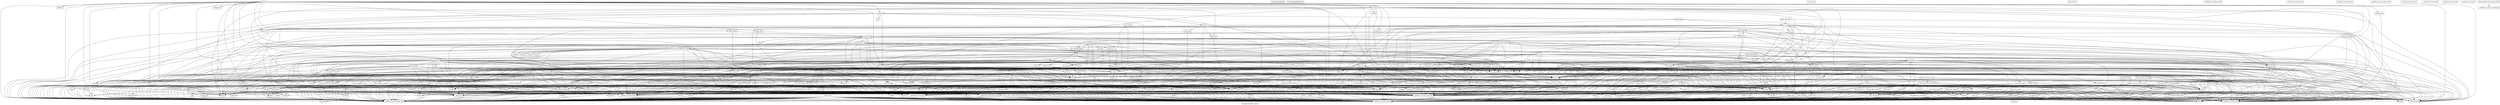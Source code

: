 digraph "Call graph: lava4961_trace.bc" {
	label="Call graph: lava4961_trace.bc";

	Node0x555d5c0a4750 [shape=record,label="{lava_set}"];
	Node0x555d5c0a4750 -> Node0x555d5c0a4800;
	Node0x555d5c0a48b0 [shape=record,label="{lava_get}"];
	Node0x555d5c0a48b0 -> Node0x555d5c0a4800;
	Node0x555d5ca2c1c0 [shape=record,label="{main}"];
	Node0x555d5ca2c1c0 -> Node0x555d5c0a4800;
	Node0x555d5ca2c1c0 -> Node0x555d5ca2c2f0;
	Node0x555d5ca2c1c0 -> Node0x555d5ca2c370;
	Node0x555d5ca2c1c0 -> Node0x555d5ca2d230;
	Node0x555d5ca2c1c0 -> Node0x555d5ca2d1b0;
	Node0x555d5ca2c1c0 -> Node0x555d5ca2d030;
	Node0x555d5ca2c1c0 -> Node0x555d5ca2c4a0;
	Node0x555d5ca2c1c0 -> Node0x555d5ca2c5a0;
	Node0x555d5ca2c1c0 -> Node0x555d5ca2c520;
	Node0x555d5ca2c1c0 -> Node0x555d5ca2d0b0;
	Node0x555d5ca2c1c0 -> Node0x555d5ca2d130;
	Node0x555d5ca2c1c0 -> Node0x555d5ca2c620;
	Node0x555d5ca2c1c0 -> Node0x555d5ca2c720;
	Node0x555d5ca2c1c0 -> Node0x555d5ca2cfb0;
	Node0x555d5ca2c1c0 -> Node0x555d5ca2c7a0;
	Node0x555d5ca2c1c0 -> Node0x555d5ca2c6a0;
	Node0x555d5ca2c1c0 -> Node0x555d5ca2c9a0;
	Node0x555d5ca2c1c0 -> Node0x555d5ca2cf30;
	Node0x555d5ca2c1c0 -> Node0x555d5ca2ceb0;
	Node0x555d5ca2c1c0 -> Node0x555d5ca2ce30;
	Node0x555d5ca2c1c0 -> Node0x555d5ca2cdb0;
	Node0x555d5ca2c1c0 -> Node0x555d5ca2cd30;
	Node0x555d5ca2c1c0 -> Node0x555d5ca2cba0;
	Node0x555d5ca2c1c0 -> Node0x555d5ca2cb20;
	Node0x555d5ca2c1c0 -> Node0x555d5ca2caa0;
	Node0x555d5ca2c1c0 -> Node0x555d5ca2ca20;
	Node0x555d5ca2c1c0 -> Node0x555d5ca2c920;
	Node0x555d5ca2c1c0 -> Node0x555d5ca2c8a0;
	Node0x555d5ca2c1c0 -> Node0x555d5ca2cc30;
	Node0x555d5ca2c1c0 -> Node0x555d5ca2c820;
	Node0x555d5ca2c1c0 -> Node0x555d5ca2ccb0;
	Node0x555d5ca2c2f0 [shape=record,label="{setlocale}"];
	Node0x555d5ca2c370 [shape=record,label="{strrchr}"];
	Node0x555d5ca2c4a0 [shape=record,label="{getenv}"];
	Node0x555d5ca2c520 [shape=record,label="{getopt_long}"];
	Node0x555d5ca2c6a0 [shape=record,label="{help}"];
	Node0x555d5ca2c6a0 -> Node0x555d5ca2d340;
	Node0x555d5ca2c6a0 -> Node0x555d5ca2c9a0;
	Node0x555d5ca2c6a0 -> Node0x555d5ca2d3f0;
	Node0x555d5ca2c6a0 -> Node0x555d5ca2d5c0;
	Node0x555d5ca2ccb0 [shape=record,label="{strcmp}"];
	Node0x555d5ca2c720 [shape=record,label="{usage}"];
	Node0x555d5ca2c720 -> Node0x555d5ca2c9a0;
	Node0x555d5ca2c720 -> Node0x555d5ca2d5c0;
	Node0x555d5ca2c7a0 [shape=record,label="{load}"];
	Node0x555d5ca2c7a0 -> Node0x555d5c0a4800;
	Node0x555d5ca2c7a0 -> Node0x555d5ca2caa0;
	Node0x555d5ca2c7a0 -> Node0x555d5ca2d230;
	Node0x555d5ca2c7a0 -> Node0x555d5ca2cb20;
	Node0x555d5ca2c7a0 -> Node0x555d5ca2cba0;
	Node0x555d5ca2c7a0 -> Node0x555d5ca2c9a0;
	Node0x555d5ca2c7a0 -> Node0x555d5ca2cf30;
	Node0x555d5ca2c7a0 -> Node0x555d5ca2d6d0;
	Node0x555d5ca2c7a0 -> Node0x555d5ca2c5a0;
	Node0x555d5ca2c820 [shape=record,label="{unwrap}"];
	Node0x555d5ca2c820 -> Node0x555d5c0a4800;
	Node0x555d5ca2c820 -> Node0x555d5ca2ccb0;
	Node0x555d5ca2c820 -> Node0x555d5ca2c5a0;
	Node0x555d5ca2c820 -> Node0x555d5ca2dbe0;
	Node0x555d5ca2c820 -> Node0x555d5ca2db60;
	Node0x555d5ca2c820 -> Node0x555d5ca2d750;
	Node0x555d5ca2c820 -> Node0x555d5ca2dae0;
	Node0x555d5ca2c820 -> Node0x555d5ca2cb20;
	Node0x555d5ca2c820 -> Node0x555d5ca2cba0;
	Node0x555d5ca2c820 -> Node0x555d5ca2c9a0;
	Node0x555d5ca2c820 -> Node0x555d5ca2d1b0;
	Node0x555d5ca2c820 -> Node0x555d5ca2cc30;
	Node0x555d5ca2c820 -> Node0x555d5ca2da60;
	Node0x555d5ca2c820 -> Node0x555d5ca2dff0;
	Node0x555d5ca2c820 -> Node0x555d5ca2d030;
	Node0x555d5ca2c820 -> Node0x555d5ca2d130;
	Node0x555d5ca2c8a0 [shape=record,label="{setparam}"];
	Node0x555d5ca2c8a0 -> Node0x555d5c0a4800;
	Node0x555d5ca2c8a0 -> Node0x555d5ca2dc60;
	Node0x555d5ca2c8a0 -> Node0x555d5ca2d5c0;
	Node0x555d5ca2c8a0 -> Node0x555d5ca2c9a0;
	Node0x555d5ca2c8a0 -> Node0x555d5ca2dd60;
	Node0x555d5ca2c8a0 -> Node0x555d5ca2cc30;
	Node0x555d5ca2c8a0 -> Node0x555d5ca2c5a0;
	Node0x555d5ca2c8a0 -> Node0x555d5ca2dce0;
	Node0x555d5ca2c9a0 [shape=record,label="{fprintf}"];
	Node0x555d5ca2cb20 [shape=record,label="{__errno_location}"];
	Node0x555d5ca2cba0 [shape=record,label="{strerror}"];
	Node0x555d5ca2ceb0 [shape=record,label="{abort}"];
	Node0x555d5ca2cfb0 [shape=record,label="{applyparam}"];
	Node0x555d5ca2cfb0 -> Node0x555d5c0a4800;
	Node0x555d5ca2cfb0 -> Node0x555d5ca2d5c0;
	Node0x555d5ca2cfb0 -> Node0x555d5ca2cc30;
	Node0x555d5ca2cfb0 -> Node0x555d5ca2c9a0;
	Node0x555d5ca2cfb0 -> Node0x555d5ca2cba0;
	Node0x555d5ca2cfb0 -> Node0x555d5ca2cb20;
	Node0x555d5ca2cfb0 -> Node0x555d5ca2c5a0;
	Node0x555d5ca2cfb0 -> Node0x555d5ca2dea0;
	Node0x555d5bff2da0 [shape=record,label="{magic_load_buffers}"];
	Node0x555d5bff2da0 -> Node0x555d5c0a4800;
	Node0x555d5bff2da0 -> Node0x555d5bff2e20;
	Node0x555d5ca2d130 [shape=record,label="{file_mbswidth}"];
	Node0x555d5ca2d130 -> Node0x555d5c0a4800;
	Node0x555d5ca2d130 -> Node0x555d5c80c7c0;
	Node0x555d5ca2d130 -> Node0x555d5ca2c5a0;
	Node0x555d5ca2d130 -> Node0x555d5ca2cc30;
	Node0x555d5ca2d130 -> Node0x555d5ca2df60;
	Node0x555d5ca2d130 -> Node0x555d5ca2dee0;
	Node0x555d5ca2d1b0 [shape=record,label="{process}"];
	Node0x555d5ca2d1b0 -> Node0x555d5c0a4800;
	Node0x555d5ca2d1b0 -> Node0x555d5ca2ccb0;
	Node0x555d5ca2d1b0 -> Node0x555d5ca2c5a0;
	Node0x555d5ca2d1b0 -> Node0x555d5bff1a90;
	Node0x555d5ca2d1b0 -> Node0x555d5ca2cf30;
	Node0x555d5ca2d1b0 -> Node0x555d5bff20a0;
	Node0x555d5ca2d1b0 -> Node0x555d5ca2d130;
	Node0x555d5ca2d1b0 -> Node0x555d5bff1b10;
	Node0x555d5bff1a90 [shape=record,label="{printf}"];
	Node0x555d5bff1b10 [shape=record,label="{putc}"];
	Node0x555d5bff1bc0 [shape=record,label="{llvm.memset.p0i8.i64}"];
	Node0x555d5c80c7c0 [shape=record,label="{strlen}"];
	Node0x555d5ca2dee0 [shape=record,label="{mbrtowc}"];
	Node0x555d5ca2df60 [shape=record,label="{wcwidth}"];
	Node0x555d5ca2d5c0 [shape=record,label="{exit}"];
	Node0x555d5ca2dc60 [shape=record,label="{strchr}"];
	Node0x555d5ca2dce0 [shape=record,label="{strncmp}"];
	Node0x555d5ca2dd60 [shape=record,label="{atoi}"];
	Node0x555d5ca2d750 [shape=record,label="{fopen}"];
	Node0x555d5ca2da60 [shape=record,label="{getline}"];
	Node0x555d5ca2dff0 [shape=record,label="{rewind}"];
	Node0x555d5ca2dae0 [shape=record,label="{fflush}"];
	Node0x555d5ca2db60 [shape=record,label="{free}"];
	Node0x555d5ca2dbe0 [shape=record,label="{fclose}"];
	Node0x555d5ca2d340 [shape=record,label="{fputs}"];
	Node0x555d5ca2d3f0 [shape=record,label="{docprint}"];
	Node0x555d5ca2d3f0 -> Node0x555d5c0a4800;
	Node0x555d5ca2d3f0 -> Node0x555d5bff1f10;
	Node0x555d5ca2d3f0 -> Node0x555d5ca2c9a0;
	Node0x555d5ca2d3f0 -> Node0x555d5ca2cc30;
	Node0x555d5ca2d3f0 -> Node0x555d5ca2c5a0;
	Node0x555d5bff1f10 [shape=record,label="{strstr}"];
	Node0x555d5ca2c920 [shape=record,label="{magic_getpath}"];
	Node0x555d5ca2c920 -> Node0x555d5c0a4800;
	Node0x555d5ca2c920 -> Node0x555d5bff1fc0;
	Node0x555d5ca2c920 -> Node0x555d5ca2c5a0;
	Node0x555d5ca2c920 -> Node0x555d5ca2c4a0;
	Node0x555d5bff1fc0 [shape=record,label="{get_default_magic}"];
	Node0x555d5bff1fc0 -> Node0x555d5c0a4800;
	Node0x555d5bff1fc0 -> Node0x555d5ca2db60;
	Node0x555d5bff1fc0 -> Node0x555d5ca2c5a0;
	Node0x555d5bff1fc0 -> Node0x555d5bff3510;
	Node0x555d5bff1fc0 -> Node0x555d5ca2c4a0;
	Node0x555d5bff1fc0 -> Node0x555d5bff3b20;
	Node0x555d5bff1fc0 -> Node0x555d5bff3590;
	Node0x555d5bff3510 [shape=record,label="{asprintf}"];
	Node0x555d5bff3590 [shape=record,label="{stat}"];
	Node0x555d5bff3b20 [shape=record,label="{access}"];
	Node0x555d5ca2caa0 [shape=record,label="{magic_open}"];
	Node0x555d5ca2caa0 -> Node0x555d5c0a4800;
	Node0x555d5ca2caa0 -> Node0x555d5bff2bc0;
	Node0x555d5ca2d230 [shape=record,label="{magic_close}"];
	Node0x555d5ca2d230 -> Node0x555d5c0a4800;
	Node0x555d5ca2d230 -> Node0x555d5bff2ca0;
	Node0x555d5c129080 [shape=record,label="{nonmagic}"];
	Node0x555d5c129080 -> Node0x555d5c0a4800;
	Node0x555d5c129080 -> Node0x555d5ca2cc30;
	Node0x555d5c129080 -> Node0x555d5c129100;
	Node0x555d5c129080 -> Node0x555d5ca2c5a0;
	Node0x555d5c129080 -> Node0x555d5ca2c620;
	Node0x555d5c128e80 [shape=record,label="{mkdbname}"];
	Node0x555d5c128e80 -> Node0x555d5c0a4800;
	Node0x555d5c128e80 -> Node0x555d5ca2c5a0;
	Node0x555d5c128e80 -> Node0x555d5bff1f10;
	Node0x555d5c128e80 -> Node0x555d5ca2c370;
	Node0x555d5c128e80 -> Node0x555d5bff3510;
	Node0x555d5c128e80 -> Node0x555d5ca2db60;
	Node0x555d5c128e80 -> Node0x555d5bff3b20;
	Node0x555d5c128e80 -> Node0x555d5c129100;
	Node0x555d5c128e80 -> Node0x555d5ca2d030;
	Node0x555d5c128f80 [shape=record,label="{mmap}"];
	Node0x555d5c0c7df0 [shape=record,label="{llvm.memcpy.p0i8.p0i8.i64}"];
	Node0x555d5c128f00 [shape=record,label="{write}"];
	Node0x555d5c128c40 [shape=record,label="{opendir}"];
	Node0x555d5c1291d0 [shape=record,label="{readdir}"];
	Node0x555d5c129250 [shape=record,label="{closedir}"];
	Node0x555d5c1292d0 [shape=record,label="{realloc}"];
	Node0x555d5ca2d6d0 [shape=record,label="{magic_load}"];
	Node0x555d5ca2d6d0 -> Node0x555d5c0a4800;
	Node0x555d5ca2d6d0 -> Node0x555d5bff2d20;
	Node0x555d5ca2cdb0 [shape=record,label="{magic_compile}"];
	Node0x555d5ca2cdb0 -> Node0x555d5c0a4800;
	Node0x555d5ca2cdb0 -> Node0x555d5bff2d20;
	Node0x555d5ca2cd30 [shape=record,label="{magic_check}"];
	Node0x555d5ca2cd30 -> Node0x555d5c0a4800;
	Node0x555d5ca2cd30 -> Node0x555d5bff2d20;
	Node0x555d5ca2ce30 [shape=record,label="{magic_list}"];
	Node0x555d5ca2ce30 -> Node0x555d5c0a4800;
	Node0x555d5ca2ce30 -> Node0x555d5bff2d20;
	Node0x555d5bff3a00 [shape=record,label="{magic_descriptor}"];
	Node0x555d5bff3a00 -> Node0x555d5c0a4800;
	Node0x555d5bff3a00 -> Node0x555d5bff2fb0;
	Node0x555d5bff2fb0 [shape=record,label="{file_or_fd}"];
	Node0x555d5bff2fb0 -> Node0x555d5c0a4800;
	Node0x555d5bff2fb0 -> Node0x555d5bff4700;
	Node0x555d5bff2fb0 -> Node0x555d5ca2c5a0;
	Node0x555d5bff2fb0 -> Node0x555d5c129590;
	Node0x555d5bff2fb0 -> Node0x555d5c129510;
	Node0x555d5bff2fb0 -> Node0x555d5bff48d0;
	Node0x555d5bff2fb0 -> Node0x555d5bff4a10;
	Node0x555d5bff2fb0 -> Node0x555d5ca2cc30;
	Node0x555d5bff2fb0 -> Node0x555d5bff4950;
	Node0x555d5bff2fb0 -> Node0x555d5ca2c620;
	Node0x555d5bff2fb0 -> Node0x555d5ca2db60;
	Node0x555d5bff2fb0 -> Node0x555d5c129490;
	Node0x555d5bff2fb0 -> Node0x555d5bff4d10;
	Node0x555d5bff2fb0 -> Node0x555d5ca2cb20;
	Node0x555d5bff2fb0 -> Node0x555d5bff4c90;
	Node0x555d5bff2fb0 -> Node0x555d5bff49d0;
	Node0x555d5bff2fb0 -> Node0x555d5bff4b10;
	Node0x555d5bff2fb0 -> Node0x555d5bff4c10;
	Node0x555d5bff2fb0 -> Node0x555d5bff4b90;
	Node0x555d5bff2fb0 -> Node0x555d5bff4a90;
	Node0x555d5bff2fb0 -> Node0x555d5bff3590;
	Node0x555d5bff48d0 [shape=record,label="{malloc}"];
	Node0x555d5bff49d0 [shape=record,label="{fstat}"];
	Node0x555d5bff4a10 [shape=record,label="{lseek}"];
	Node0x555d5bff4a90 [shape=record,label="{open}"];
	Node0x555d5bff4b10 [shape=record,label="{unreadable_info}"];
	Node0x555d5bff4b10 -> Node0x555d5c0a4800;
	Node0x555d5bff4b10 -> Node0x555d5ca2c5a0;
	Node0x555d5bff4b10 -> Node0x555d5bff3b20;
	Node0x555d5bff4b10 -> Node0x555d5c1296d0;
	Node0x555d5bff4b90 [shape=record,label="{fcntl}"];
	Node0x555d5bff4c90 [shape=record,label="{read}"];
	Node0x555d5c129510 [shape=record,label="{close_and_restore}"];
	Node0x555d5c129510 -> Node0x555d5c0a4800;
	Node0x555d5c129510 -> Node0x555d5ca2c5a0;
	Node0x555d5c129510 -> Node0x555d5c129d40;
	Node0x555d5c129510 -> Node0x555d5c129cc0;
	Node0x555d5c129cc0 [shape=record,label="{close}"];
	Node0x555d5c129d40 [shape=record,label="{utimes}"];
	Node0x555d5bff20a0 [shape=record,label="{magic_file}"];
	Node0x555d5bff20a0 -> Node0x555d5c0a4800;
	Node0x555d5bff20a0 -> Node0x555d5bff2fb0;
	Node0x555d5c129e20 [shape=record,label="{magic_buffer}"];
	Node0x555d5c129e20 -> Node0x555d5c0a4800;
	Node0x555d5c129e20 -> Node0x555d5c129590;
	Node0x555d5c129e20 -> Node0x555d5ca2c5a0;
	Node0x555d5c129e20 -> Node0x555d5bff4700;
	Node0x555d5c129e20 -> Node0x555d5c129490;
	Node0x555d5ca2cf30 [shape=record,label="{magic_error}"];
	Node0x555d5ca2cf30 -> Node0x555d5c0a4800;
	Node0x555d5ca2cf30 -> Node0x555d5ca2c5a0;
	Node0x555d5c12a280 [shape=record,label="{magic_errno}"];
	Node0x555d5c12a280 -> Node0x555d5c0a4800;
	Node0x555d5c12a280 -> Node0x555d5ca2c5a0;
	Node0x555d5c12b910 [shape=record,label="{magic_setflags}"];
	Node0x555d5c12b910 -> Node0x555d5c0a4800;
	Node0x555d5ca2ca20 [shape=record,label="{magic_version}"];
	Node0x555d5ca2ca20 -> Node0x555d5c0a4800;
	Node0x555d5ca2dea0 [shape=record,label="{magic_setparam}"];
	Node0x555d5ca2dea0 -> Node0x555d5c0a4800;
	Node0x555d5ca2dea0 -> Node0x555d5ca2c620;
	Node0x555d5ca2dea0 -> Node0x555d5ca2cb20;
	Node0x555d5c12bda0 [shape=record,label="{magic_getparam}"];
	Node0x555d5c12bda0 -> Node0x555d5c0a4800;
	Node0x555d5c12bda0 -> Node0x555d5ca2c620;
	Node0x555d5c12bda0 -> Node0x555d5ca2cb20;
	Node0x555d5bff2ca0 [shape=record,label="{file_ms_free}"];
	Node0x555d5bff2ca0 -> Node0x555d5c0a4800;
	Node0x555d5bff2ca0 -> Node0x555d5ca2db60;
	Node0x555d5bff2ca0 -> Node0x555d5c12c0b0;
	Node0x555d5bff2ca0 -> Node0x555d5ca2cc30;
	Node0x555d5c12c0b0 [shape=record,label="{mlist_free}"];
	Node0x555d5c12c0b0 -> Node0x555d5c0a4800;
	Node0x555d5c12c0b0 -> Node0x555d5ca2db60;
	Node0x555d5c12c0b0 -> Node0x555d5c12c3c0;
	Node0x555d5c12c3c0 [shape=record,label="{apprentice_unmap}"];
	Node0x555d5c12c3c0 -> Node0x555d5c0a4800;
	Node0x555d5c12c3c0 -> Node0x555d5ca2db60;
	Node0x555d5c12c3c0 -> Node0x555d5ca2ceb0;
	Node0x555d5c12c3c0 -> Node0x555d5ca2c620;
	Node0x555d5c12c3c0 -> Node0x555d5c12c6d0;
	Node0x555d5c12c6d0 [shape=record,label="{munmap}"];
	Node0x555d5bff2bc0 [shape=record,label="{file_ms_alloc}"];
	Node0x555d5bff2bc0 -> Node0x555d5c0a4800;
	Node0x555d5bff2bc0 -> Node0x555d5c12ca10;
	Node0x555d5bff2bc0 -> Node0x555d5ca2db60;
	Node0x555d5bff2bc0 -> Node0x555d5ca2cc30;
	Node0x555d5bff2bc0 -> Node0x555d5c12b910;
	Node0x555d5bff2bc0 -> Node0x555d5ca2c5a0;
	Node0x555d5bff2bc0 -> Node0x555d5bff48d0;
	Node0x555d5bff2bc0 -> Node0x555d5ca2cb20;
	Node0x555d5c12ca10 [shape=record,label="{calloc}"];
	Node0x555d5bff2e20 [shape=record,label="{buffer_apprentice}"];
	Node0x555d5bff2e20 -> Node0x555d5c0a4800;
	Node0x555d5bff2e20 -> Node0x555d5ca2cc30;
	Node0x555d5bff2e20 -> Node0x555d5c12c0b0;
	Node0x555d5bff2e20 -> Node0x555d5c12d2b0;
	Node0x555d5bff2e20 -> Node0x555d5ca2c5a0;
	Node0x555d5bff2e20 -> Node0x555d5bff4700;
	Node0x555d5bff2e20 -> Node0x555d5c12d8c0;
	Node0x555d5bff2e20 -> Node0x555d5c12a330;
	Node0x555d5bff2e20 -> Node0x555d5c12d840;
	Node0x555d5bff2e20 -> Node0x555d5ca2d0b0;
	Node0x555d5bff2e20 -> Node0x555d5c12d230;
	Node0x555d5c12a330 [shape=record,label="{init_file_tables}"];
	Node0x555d5c12a330 -> Node0x555d5c0a4800;
	Node0x555d5c12a330 -> Node0x555d5ca2c5a0;
	Node0x555d5c12a330 -> Node0x555d5c12d330;
	Node0x555d5c12a330 -> Node0x555d5ca2cc30;
	Node0x555d5c12d230 [shape=record,label="{mlist_alloc}"];
	Node0x555d5c12d230 -> Node0x555d5c0a4800;
	Node0x555d5c12d230 -> Node0x555d5c12ca10;
	Node0x555d5c12d840 [shape=record,label="{apprentice_buf}"];
	Node0x555d5c12d840 -> Node0x555d5c0a4800;
	Node0x555d5c12d840 -> Node0x555d5c12ca10;
	Node0x555d5c12d840 -> Node0x555d5c12c3c0;
	Node0x555d5c12d840 -> Node0x555d5c12d2b0;
	Node0x555d5c12d840 -> Node0x555d5ca2c5a0;
	Node0x555d5c12d840 -> Node0x555d5c12d500;
	Node0x555d5c12d8c0 [shape=record,label="{add_mlist}"];
	Node0x555d5c12d8c0 -> Node0x555d5c0a4800;
	Node0x555d5c12d8c0 -> Node0x555d5ca2cc30;
	Node0x555d5c12d8c0 -> Node0x555d5bff48d0;
	Node0x555d5c12d500 [shape=record,label="{check_buffer}"];
	Node0x555d5c12d500 -> Node0x555d5c0a4800;
	Node0x555d5c12d500 -> Node0x555d5ca2c5a0;
	Node0x555d5c12d500 -> Node0x555d5c12eb70;
	Node0x555d5c12d500 -> Node0x555d5c12e860;
	Node0x555d5c12d500 -> Node0x555d5bff4d10;
	Node0x555d5c12d500 -> Node0x555d5ca2d030;
	Node0x555d5c12d500 -> Node0x555d5ca2d0b0;
	Node0x555d5c12e860 [shape=record,label="{swap4}"];
	Node0x555d5c12e860 -> Node0x555d5c0a4800;
	Node0x555d5c12eb70 [shape=record,label="{byteswap}"];
	Node0x555d5c12eb70 -> Node0x555d5c0a4800;
	Node0x555d5c12eb70 -> Node0x555d5c12ebf0;
	Node0x555d5c12eb70 -> Node0x555d5ca2d030;
	Node0x555d5c12ebf0 [shape=record,label="{bs1}"];
	Node0x555d5c12ebf0 -> Node0x555d5c0a4800;
	Node0x555d5c12ebf0 -> Node0x555d5c12ec70;
	Node0x555d5c12ebf0 -> Node0x555d5c12e860;
	Node0x555d5c12ebf0 -> Node0x555d5c12ee40;
	Node0x555d5c12ebf0 -> Node0x555d5ca2c5a0;
	Node0x555d5c12ec70 [shape=record,label="{swap2}"];
	Node0x555d5c12ec70 -> Node0x555d5c0a4800;
	Node0x555d5c12ee40 [shape=record,label="{swap8}"];
	Node0x555d5c12ee40 -> Node0x555d5c0a4800;
	Node0x555d5ca3a8b0 [shape=record,label="{looks_ucs16}"];
	Node0x555d5ca3a8b0 -> Node0x555d5c0a4800;
	Node0x555d5ca3a8b0 -> Node0x555d5ca2cc30;
	Node0x555d5ca3a8b0 -> Node0x555d5ca2c5a0;
	Node0x555d5ca3a8b0 -> Node0x555d5ca2d0b0;
	Node0x555d5ca3a930 [shape=record,label="{looks_latin1}"];
	Node0x555d5ca3a930 -> Node0x555d5c0a4800;
	Node0x555d5ca3a930 -> Node0x555d5ca2c5a0;
	Node0x555d5ca3a930 -> Node0x555d5ca2d0b0;
	Node0x555d5ca3a9b0 [shape=record,label="{looks_extended}"];
	Node0x555d5ca3a9b0 -> Node0x555d5c0a4800;
	Node0x555d5ca3a9b0 -> Node0x555d5ca2c5a0;
	Node0x555d5ca3a9b0 -> Node0x555d5ca2d0b0;
	Node0x555d5ca3aa30 [shape=record,label="{from_ebcdic}"];
	Node0x555d5ca3aa30 -> Node0x555d5c0a4800;
	Node0x555d5ca3aa30 -> Node0x555d5ca2d0b0;
	Node0x555d5ca3df50 [shape=record,label="{file_zmagic}"];
	Node0x555d5ca3df50 -> Node0x555d5c0a4800;
	Node0x555d5ca3df50 -> Node0x555d5ca2c5a0;
	Node0x555d5ca3df50 -> Node0x555d5ca2db60;
	Node0x555d5ca3df50 -> Node0x555d5ca3dfd0;
	Node0x555d5ca3df50 -> Node0x555d5c1296d0;
	Node0x555d5ca3df50 -> Node0x555d5c129490;
	Node0x555d5ca3df50 -> Node0x555d5ca2d0b0;
	Node0x555d5ca3df50 -> Node0x555d5ca2cc30;
	Node0x555d5ca3df50 -> Node0x555d5ca3aab0;
	Node0x555d5ca3df50 -> Node0x555d5c0c85b0;
	Node0x555d5ca3dfd0 [shape=record,label="{signal}"];
	Node0x555d5ca3aab0 [shape=record,label="{uncompressbuf}"];
	Node0x555d5ca3aab0 -> Node0x555d5c0a4800;
	Node0x555d5ca3aab0 -> Node0x555d5ca2cc30;
	Node0x555d5ca3aab0 -> Node0x555d5c129cc0;
	Node0x555d5ca3aab0 -> Node0x555d5ca3ab30;
	Node0x555d5ca3aab0 -> Node0x555d5ca2c5a0;
	Node0x555d5ca3aab0 -> Node0x555d5ca2dae0;
	Node0x555d5ca3aab0 -> Node0x555d5ca3cf60;
	Node0x555d5ca3aab0 -> Node0x555d5ca2db60;
	Node0x555d5ca3aab0 -> Node0x555d5bff4c10;
	Node0x555d5ca3aab0 -> Node0x555d5ca3abb0;
	Node0x555d5ca3aab0 -> Node0x555d5bff48d0;
	Node0x555d5ca3aab0 -> Node0x555d5ca2d5c0;
	Node0x555d5ca3aab0 -> Node0x555d5ca2d0b0;
	Node0x555d5ca3aab0 -> Node0x555d5ca3cee0;
	Node0x555d5ca3aab0 -> Node0x555d5ca2c620;
	Node0x555d5ca3aab0 -> Node0x555d5ca2cb20;
	Node0x555d5ca3aab0 -> Node0x555d5bff4d10;
	Node0x555d5ca3aab0 -> Node0x555d5ca3ac30;
	Node0x555d5ca3aab0 -> Node0x555d5ca3ce60;
	Node0x555d5ca3aab0 -> Node0x555d5ca3cde0;
	Node0x555d5ca3aab0 -> Node0x555d5ca3cd60;
	Node0x555d5ca3aab0 -> Node0x555d5bff4a10;
	Node0x555d5ca3ab30 [shape=record,label="{uncompressgzipped}"];
	Node0x555d5ca3ab30 -> Node0x555d5c0a4800;
	Node0x555d5ca3ab30 -> Node0x555d5ca2c5a0;
	Node0x555d5ca3ab30 -> Node0x555d5ca3f940;
	Node0x555d5ca3ab30 -> Node0x555d5ca2d0b0;
	Node0x555d5ca3ab30 -> Node0x555d5bff4d10;
	Node0x555d5ca3ab30 -> Node0x555d5ca3f8c0;
	Node0x555d5ca3ab30 -> Node0x555d5ca3f840;
	Node0x555d5ca3ab30 -> Node0x555d5ca2dc60;
	Node0x555d5ca3ab30 -> Node0x555d5bff48d0;
	Node0x555d5ca3abb0 [shape=record,label="{pipe}"];
	Node0x555d5c12d330 [shape=record,label="{__assert_fail}"];
	Node0x555d5bff2d20 [shape=record,label="{file_apprentice}"];
	Node0x555d5bff2d20 -> Node0x555d5c0a4800;
	Node0x555d5bff2d20 -> Node0x555d5bff4d10;
	Node0x555d5bff2d20 -> Node0x555d5bff4700;
	Node0x555d5bff2d20 -> Node0x555d5ca2c620;
	Node0x555d5bff2d20 -> Node0x555d5ca2c920;
	Node0x555d5bff2d20 -> Node0x555d5c12c0b0;
	Node0x555d5bff2d20 -> Node0x555d5ca2cc30;
	Node0x555d5bff2d20 -> Node0x555d5c12a330;
	Node0x555d5bff2d20 -> Node0x555d5c12ef50;
	Node0x555d5bff2d20 -> Node0x555d5ca2c5a0;
	Node0x555d5bff2d20 -> Node0x555d5c80c7c0;
	Node0x555d5bff2d20 -> Node0x555d5c12d2b0;
	Node0x555d5bff2d20 -> Node0x555d5ca2db60;
	Node0x555d5bff2d20 -> Node0x555d5ca2d030;
	Node0x555d5bff2d20 -> Node0x555d5c12efd0;
	Node0x555d5bff2d20 -> Node0x555d5ca2dc60;
	Node0x555d5bff2d20 -> Node0x555d5c12d230;
	Node0x555d5c12ef50 [shape=record,label="{strdup}"];
	Node0x555d5c12efd0 [shape=record,label="{apprentice_1}"];
	Node0x555d5c12efd0 -> Node0x555d5c0a4800;
	Node0x555d5c12efd0 -> Node0x555d5ca2cc30;
	Node0x555d5c12efd0 -> Node0x555d5c12c0b0;
	Node0x555d5c12efd0 -> Node0x555d5bff4d10;
	Node0x555d5c12efd0 -> Node0x555d5c128bc0;
	Node0x555d5c12efd0 -> Node0x555d5ca2c5a0;
	Node0x555d5c12efd0 -> Node0x555d5bff1a90;
	Node0x555d5c12efd0 -> Node0x555d5c1309b0;
	Node0x555d5c12efd0 -> Node0x555d5c12d2b0;
	Node0x555d5c12efd0 -> Node0x555d5c12d8c0;
	Node0x555d5c12efd0 -> Node0x555d5c128a40;
	Node0x555d5c12efd0 -> Node0x555d5c128b40;
	Node0x555d5c12efd0 -> Node0x555d5c128ac0;
	Node0x555d5c1309b0 [shape=record,label="{apprentice_load}"];
	Node0x555d5c1309b0 -> Node0x555d5c0a4800;
	Node0x555d5c1309b0 -> Node0x555d5c12ca10;
	Node0x555d5c1309b0 -> Node0x555d5c12c3c0;
	Node0x555d5c1309b0 -> Node0x555d5c12d2b0;
	Node0x555d5c1309b0 -> Node0x555d5ca2c5a0;
	Node0x555d5c1309b0 -> Node0x555d5c128e00;
	Node0x555d5c1309b0 -> Node0x555d5c128d80;
	Node0x555d5c1309b0 -> Node0x555d5ca2c9a0;
	Node0x555d5c1309b0 -> Node0x555d5c128d00;
	Node0x555d5c1309b0 -> Node0x555d5bff3590;
	Node0x555d5c1309b0 -> Node0x555d5c129350;
	Node0x555d5c1309b0 -> Node0x555d5c128c80;
	Node0x555d5c1309b0 -> Node0x555d5ca2d030;
	Node0x555d5c1309b0 -> Node0x555d5c1293d0;
	Node0x555d5c1309b0 -> Node0x555d5c128c40;
	Node0x555d5c1309b0 -> Node0x555d5ca2db60;
	Node0x555d5c1309b0 -> Node0x555d5ca2d0b0;
	Node0x555d5c1309b0 -> Node0x555d5c129250;
	Node0x555d5c1309b0 -> Node0x555d5c1291d0;
	Node0x555d5c1309b0 -> Node0x555d5c1292d0;
	Node0x555d5c1309b0 -> Node0x555d5bff3510;
	Node0x555d5c1309b0 -> Node0x555d5c80c7c0;
	Node0x555d5c128a40 [shape=record,label="{apprentice_compile}"];
	Node0x555d5c128a40 -> Node0x555d5c0a4800;
	Node0x555d5c128a40 -> Node0x555d5c128e80;
	Node0x555d5c128a40 -> Node0x555d5ca2db60;
	Node0x555d5c128a40 -> Node0x555d5c129cc0;
	Node0x555d5c128a40 -> Node0x555d5bff4a90;
	Node0x555d5c128a40 -> Node0x555d5ca2c5a0;
	Node0x555d5c128a40 -> Node0x555d5bff4d10;
	Node0x555d5c128a40 -> Node0x555d5ca2cb20;
	Node0x555d5c128a40 -> Node0x555d5ca2d0b0;
	Node0x555d5c128a40 -> Node0x555d5c128f00;
	Node0x555d5c128a40 -> Node0x555d5ca2cc30;
	Node0x555d5ca43a70 [shape=record,label="{llvm.va_end}"];
	Node0x555d5bff4950 [shape=record,label="{file_fsmagic}"];
	Node0x555d5bff4950 -> Node0x555d5c0a4800;
	Node0x555d5bff4950 -> Node0x555d5ca2c5a0;
	Node0x555d5bff4950 -> Node0x555d5c1296d0;
	Node0x555d5bff4950 -> Node0x555d5bff4d10;
	Node0x555d5bff4950 -> Node0x555d5ca44c20;
	Node0x555d5bff4950 -> Node0x555d5ca2cc30;
	Node0x555d5bff4950 -> Node0x555d5bff20a0;
	Node0x555d5bff4950 -> Node0x555d5ca48cc0;
	Node0x555d5bff4950 -> Node0x555d5ca44ba0;
	Node0x555d5bff4950 -> Node0x555d5ca2cb20;
	Node0x555d5bff4950 -> Node0x555d5bff3590;
	Node0x555d5bff4950 -> Node0x555d5ca48d40;
	Node0x555d5bff4950 -> Node0x555d5ca42810;
	Node0x555d5bff4950 -> Node0x555d5ca2c370;
	Node0x555d5bff4950 -> Node0x555d5ca2cba0;
	Node0x555d5bff4950 -> Node0x555d5ca44da0;
	Node0x555d5bff4950 -> Node0x555d5ca44d20;
	Node0x555d5bff4950 -> Node0x555d5ca44ca0;
	Node0x555d5bff4950 -> Node0x555d5ca2c620;
	Node0x555d5ca44ba0 [shape=record,label="{lstat}"];
	Node0x555d5ca44c20 [shape=record,label="{handle_mime}"];
	Node0x555d5ca44c20 -> Node0x555d5c0a4800;
	Node0x555d5ca44c20 -> Node0x555d5ca2c5a0;
	Node0x555d5ca44c20 -> Node0x555d5c1296d0;
	Node0x555d5ca44ca0 [shape=record,label="{gnu_dev_major}"];
	Node0x555d5ca44d20 [shape=record,label="{gnu_dev_minor}"];
	Node0x555d5ca44da0 [shape=record,label="{readlink}"];
	Node0x555d5ca48cc0 [shape=record,label="{bad_link}"];
	Node0x555d5ca48cc0 -> Node0x555d5c0a4800;
	Node0x555d5ca48cc0 -> Node0x555d5ca2c5a0;
	Node0x555d5ca48cc0 -> Node0x555d5c1296d0;
	Node0x555d5ca48cc0 -> Node0x555d5bff4d10;
	Node0x555d5ca458d0 [shape=record,label="{file_vprintf}"];
	Node0x555d5ca458d0 -> Node0x555d5c0a4800;
	Node0x555d5ca458d0 -> Node0x555d5ca2c5a0;
	Node0x555d5ca458d0 -> Node0x555d5bff4d10;
	Node0x555d5ca458d0 -> Node0x555d5ca2cb20;
	Node0x555d5ca458d0 -> Node0x555d5ca45950;
	Node0x555d5ca458d0 -> Node0x555d5ca2db60;
	Node0x555d5ca458d0 -> Node0x555d5bff3510;
	Node0x555d5ca45950 [shape=record,label="{vasprintf}"];
	Node0x555d5bff4d10 [shape=record,label="{file_error}"];
	Node0x555d5bff4d10 -> Node0x555d5c0a4800;
	Node0x555d5bff4d10 -> Node0x555d5ca45f10;
	Node0x555d5ca45f10 [shape=record,label="{file_error_core}"];
	Node0x555d5ca45f10 -> Node0x555d5c0a4800;
	Node0x555d5ca45f10 -> Node0x555d5ca2c5a0;
	Node0x555d5ca45f10 -> Node0x555d5c1296d0;
	Node0x555d5ca45f10 -> Node0x555d5ca2cba0;
	Node0x555d5ca45f10 -> Node0x555d5ca2cc30;
	Node0x555d5ca45f10 -> Node0x555d5ca458d0;
	Node0x555d5ca45f10 -> Node0x555d5ca2db60;
	Node0x555d5c1296d0 [shape=record,label="{file_printf}"];
	Node0x555d5c1296d0 -> Node0x555d5c0a4800;
	Node0x555d5c1296d0 -> Node0x555d5ca458d0;
	Node0x555d5c0c8510 [shape=record,label="{file_magerror}"];
	Node0x555d5c0c8510 -> Node0x555d5c0a4800;
	Node0x555d5c0c8510 -> Node0x555d5ca45f10;
	Node0x555d5c12d2b0 [shape=record,label="{file_oomem}"];
	Node0x555d5c12d2b0 -> Node0x555d5c0a4800;
	Node0x555d5c12d2b0 -> Node0x555d5ca2cb20;
	Node0x555d5c12d2b0 -> Node0x555d5bff4d10;
	Node0x555d5ca42a10 [shape=record,label="{file_badseek}"];
	Node0x555d5ca42a10 -> Node0x555d5c0a4800;
	Node0x555d5ca42a10 -> Node0x555d5ca2cb20;
	Node0x555d5ca42a10 -> Node0x555d5bff4d10;
	Node0x555d5ca46160 [shape=record,label="{file_badread}"];
	Node0x555d5ca46160 -> Node0x555d5c0a4800;
	Node0x555d5ca46160 -> Node0x555d5ca2cb20;
	Node0x555d5ca46160 -> Node0x555d5bff4d10;
	Node0x555d5c128ac0 [shape=record,label="{apprentice_map}"];
	Node0x555d5c128ac0 -> Node0x555d5c0a4800;
	Node0x555d5c128ac0 -> Node0x555d5c12ca10;
	Node0x555d5c128ac0 -> Node0x555d5ca2db60;
	Node0x555d5c128ac0 -> Node0x555d5c12d2b0;
	Node0x555d5c128ac0 -> Node0x555d5c12c3c0;
	Node0x555d5c128ac0 -> Node0x555d5c128e80;
	Node0x555d5c128ac0 -> Node0x555d5c129cc0;
	Node0x555d5c128ac0 -> Node0x555d5ca2c5a0;
	Node0x555d5c128ac0 -> Node0x555d5bff4a90;
	Node0x555d5c128ac0 -> Node0x555d5c12d500;
	Node0x555d5c128ac0 -> Node0x555d5bff4d10;
	Node0x555d5c128ac0 -> Node0x555d5ca2cb20;
	Node0x555d5c128ac0 -> Node0x555d5bff49d0;
	Node0x555d5c128ac0 -> Node0x555d5c128f80;
	Node0x555d5c128ac0 -> Node0x555d5ca2cc30;
	Node0x555d5c128bc0 [shape=record,label="{apprentice_list}"];
	Node0x555d5c128bc0 -> Node0x555d5c0a4800;
	Node0x555d5c128bc0 -> Node0x555d5bff1a90;
	Node0x555d5c128bc0 -> Node0x555d5c129000;
	Node0x555d5c128bc0 -> Node0x555d5ca2c5a0;
	Node0x555d5c128bc0 -> Node0x555d5ca2d030;
	Node0x555d5c129000 [shape=record,label="{apprentice_magic_strength}"];
	Node0x555d5c129000 -> Node0x555d5c0a4800;
	Node0x555d5c129000 -> Node0x555d5ca2c620;
	Node0x555d5c129000 -> Node0x555d5ca2c5a0;
	Node0x555d5c129000 -> Node0x555d5ca2ceb0;
	Node0x555d5c129000 -> Node0x555d5ca2cc30;
	Node0x555d5c129000 -> Node0x555d5ca2c9a0;
	Node0x555d5c129000 -> Node0x555d5c129080;
	Node0x555d5c0c7f60 [shape=record,label="{cmpstrp}"];
	Node0x555d5c0c7f60 -> Node0x555d5c0a4800;
	Node0x555d5c0c7f60 -> Node0x555d5ca2ccb0;
	Node0x555d5c129350 [shape=record,label="{qsort}"];
	Node0x555d5c1293d0 [shape=record,label="{load_1}"];
	Node0x555d5c1293d0 -> Node0x555d5c0a4800;
	Node0x555d5c1293d0 -> Node0x555d5ca2d750;
	Node0x555d5c1293d0 -> Node0x555d5ca2dbe0;
	Node0x555d5c1293d0 -> Node0x555d5ca2cb20;
	Node0x555d5c1293d0 -> Node0x555d5ca2c5a0;
	Node0x555d5c1293d0 -> Node0x555d5ca2db60;
	Node0x555d5c1293d0 -> Node0x555d5c0c86b0;
	Node0x555d5c1293d0 -> Node0x555d5bff4d10;
	Node0x555d5c1293d0 -> Node0x555d5ca2c620;
	Node0x555d5c1293d0 -> Node0x555d5c0c8630;
	Node0x555d5c1293d0 -> Node0x555d5ca2da60;
	Node0x555d5c1293d0 -> Node0x555d5ca2cc30;
	Node0x555d5c1293d0 -> Node0x555d5c0c85b0;
	Node0x555d5c1293d0 -> Node0x555d5ca2d0b0;
	Node0x555d5c128c80 [shape=record,label="{set_text_binary}"];
	Node0x555d5c128c80 -> Node0x555d5c0a4800;
	Node0x555d5c128c80 -> Node0x555d5ca2c5a0;
	Node0x555d5c128c80 -> Node0x555d5c0c8730;
	Node0x555d5c128c80 -> Node0x555d5ca2d030;
	Node0x555d5c128c80 -> Node0x555d5ca2c9a0;
	Node0x555d5c128c80 -> Node0x555d5c0c87b0;
	Node0x555d5c128c80 -> Node0x555d5ca2cc30;
	Node0x555d5c128c80 -> Node0x555d5bff1f10;
	Node0x555d5c0c80a0 [shape=record,label="{apprentice_sort}"];
	Node0x555d5c0c80a0 -> Node0x555d5c0a4800;
	Node0x555d5c0c80a0 -> Node0x555d5c129000;
	Node0x555d5c0c80a0 -> Node0x555d5ca2d0b0;
	Node0x555d5c128d00 [shape=record,label="{set_last_default}"];
	Node0x555d5c128d00 -> Node0x555d5c0a4800;
	Node0x555d5c128d00 -> Node0x555d5c128b40;
	Node0x555d5c128d00 -> Node0x555d5ca2d030;
	Node0x555d5c128d00 -> Node0x555d5ca2c5a0;
	Node0x555d5c128d80 [shape=record,label="{coalesce_entries}"];
	Node0x555d5c128d80 -> Node0x555d5c0a4800;
	Node0x555d5c128d80 -> Node0x555d5ca2d030;
	Node0x555d5c128d80 -> Node0x555d5c12d2b0;
	Node0x555d5c128d80 -> Node0x555d5bff48d0;
	Node0x555d5c128e00 [shape=record,label="{magic_entry_free}"];
	Node0x555d5c128e00 -> Node0x555d5c0a4800;
	Node0x555d5c128e00 -> Node0x555d5ca2db60;
	Node0x555d5c128e00 -> Node0x555d5ca2d030;
	Node0x555d5c0c8730 [shape=record,label="{set_test_type}"];
	Node0x555d5c0c8730 -> Node0x555d5c0a4800;
	Node0x555d5c0c8730 -> Node0x555d5ca2c620;
	Node0x555d5c0c8730 -> Node0x555d5ca2c5a0;
	Node0x555d5c0c8730 -> Node0x555d5c0c83b0;
	Node0x555d5c0c87b0 [shape=record,label="{__ctype_b_loc}"];
	Node0x555d5c0c85b0 [shape=record,label="{memcmp}"];
	Node0x555d5c0c8630 [shape=record,label="{parse}"];
	Node0x555d5c0c8630 -> Node0x555d5c0a4800;
	Node0x555d5c0c8630 -> Node0x555d5c0d0210;
	Node0x555d5c0c8630 -> Node0x555d5ca2c5a0;
	Node0x555d5c0c8630 -> Node0x555d5c0d0190;
	Node0x555d5c0c8630 -> Node0x555d5c128b40;
	Node0x555d5c0c8630 -> Node0x555d5ca2cc30;
	Node0x555d5c0c8630 -> Node0x555d5c0c87b0;
	Node0x555d5c0c8630 -> Node0x555d5ca2d030;
	Node0x555d5c0c8630 -> Node0x555d5c0d0110;
	Node0x555d5c0c8630 -> Node0x555d5c0c8490;
	Node0x555d5c0c8630 -> Node0x555d5c129100;
	Node0x555d5c0c8630 -> Node0x555d5ca2c620;
	Node0x555d5c0c8630 -> Node0x555d5c0d0090;
	Node0x555d5c0c8630 -> Node0x555d5c0d0010;
	Node0x555d5c0c8630 -> Node0x555d5c0cff90;
	Node0x555d5c0c8630 -> Node0x555d5c0cfc90;
	Node0x555d5c0c8630 -> Node0x555d5c0cfe90;
	Node0x555d5c0c8630 -> Node0x555d5c0c8510;
	Node0x555d5c0c8630 -> Node0x555d5c0cff10;
	Node0x555d5c0c8630 -> Node0x555d5c0cfe10;
	Node0x555d5c0c8630 -> Node0x555d5c0cfd90;
	Node0x555d5c0c8630 -> Node0x555d5c0cfd10;
	Node0x555d5c0c8630 -> Node0x555d5c0cfc10;
	Node0x555d5c0c8630 -> Node0x555d5c12d2b0;
	Node0x555d5c0c8630 -> Node0x555d5bff48d0;
	Node0x555d5c0c8630 -> Node0x555d5c1292d0;
	Node0x555d5c0c86b0 [shape=record,label="{addentry}"];
	Node0x555d5c0c86b0 -> Node0x555d5c0a4800;
	Node0x555d5c0c86b0 -> Node0x555d5ca2c5a0;
	Node0x555d5c0c86b0 -> Node0x555d5ca2d030;
	Node0x555d5c0c86b0 -> Node0x555d5c12d2b0;
	Node0x555d5c0c86b0 -> Node0x555d5c1292d0;
	Node0x555d5c0cfc10 [shape=record,label="{strtoul}"];
	Node0x555d5c0cfc90 [shape=record,label="{get_op}"];
	Node0x555d5c0cfc90 -> Node0x555d5c0a4800;
	Node0x555d5c0cfc90 -> Node0x555d5ca2c620;
	Node0x555d5c0cfd10 [shape=record,label="{strtol}"];
	Node0x555d5c0cfd90 [shape=record,label="{get_cond}"];
	Node0x555d5c0cfd90 -> Node0x555d5c0a4800;
	Node0x555d5c0cfd90 -> Node0x555d5ca2c5a0;
	Node0x555d5c0cfd90 -> Node0x555d5ca2cc30;
	Node0x555d5c0cfd90 -> Node0x555d5c0c87b0;
	Node0x555d5c0cfd90 -> Node0x555d5ca2dce0;
	Node0x555d5c0cfe10 [shape=record,label="{check_cond}"];
	Node0x555d5c0cfe10 -> Node0x555d5c0a4800;
	Node0x555d5c0cfe10 -> Node0x555d5ca2c620;
	Node0x555d5c0cfe10 -> Node0x555d5c128b40;
	Node0x555d5c0cfe10 -> Node0x555d5ca2c5a0;
	Node0x555d5c0cfe90 [shape=record,label="{get_type}"];
	Node0x555d5c0cfe90 -> Node0x555d5c0a4800;
	Node0x555d5c0cfe90 -> Node0x555d5ca2c5a0;
	Node0x555d5c0cfe90 -> Node0x555d5ca2cc30;
	Node0x555d5c0cfe90 -> Node0x555d5ca2dce0;
	Node0x555d5c0cff10 [shape=record,label="{get_standard_integer_type}"];
	Node0x555d5c0cff10 -> Node0x555d5c0a4800;
	Node0x555d5c0cff10 -> Node0x555d5c0c87b0;
	Node0x555d5c0cff10 -> Node0x555d5ca2c5a0;
	Node0x555d5c0cff10 -> Node0x555d5ca2c620;
	Node0x555d5c0cff90 [shape=record,label="{parse_indirect_modifier}"];
	Node0x555d5c0cff90 -> Node0x555d5c0a4800;
	Node0x555d5c0cff90 -> Node0x555d5c128b40;
	Node0x555d5c0cff90 -> Node0x555d5c0c87b0;
	Node0x555d5c0cff90 -> Node0x555d5ca2c5a0;
	Node0x555d5c0cff90 -> Node0x555d5ca2c620;
	Node0x555d5c0d0010 [shape=record,label="{parse_string_modifier}"];
	Node0x555d5c0d0010 -> Node0x555d5c0a4800;
	Node0x555d5c0d0010 -> Node0x555d5ca2c5a0;
	Node0x555d5c0d0010 -> Node0x555d5c0c87b0;
	Node0x555d5c0d0010 -> Node0x555d5c0d2160;
	Node0x555d5c0d0010 -> Node0x555d5c128b40;
	Node0x555d5c0d0010 -> Node0x555d5ca2c620;
	Node0x555d5c0d0010 -> Node0x555d5c0cfc10;
	Node0x555d5c0d0090 [shape=record,label="{parse_op_modifier}"];
	Node0x555d5c0d0090 -> Node0x555d5c0a4800;
	Node0x555d5c0d0090 -> Node0x555d5c0d21e0;
	Node0x555d5c0d0090 -> Node0x555d5c0d2260;
	Node0x555d5c0d0090 -> Node0x555d5c0d22e0;
	Node0x555d5c0d0110 [shape=record,label="{getvalue}"];
	Node0x555d5c0d0110 -> Node0x555d5c0a4800;
	Node0x555d5c0d0110 -> Node0x555d5ca2c620;
	Node0x555d5c0d0110 -> Node0x555d5c0d22e0;
	Node0x555d5c0d0110 -> Node0x555d5ca2c5a0;
	Node0x555d5c0d0110 -> Node0x555d5c0d2410;
	Node0x555d5c0d0110 -> Node0x555d5c0d2260;
	Node0x555d5c0d0110 -> Node0x555d5c0d21e0;
	Node0x555d5c0d0110 -> Node0x555d5c0d0eb0;
	Node0x555d5c0d0110 -> Node0x555d5c128b40;
	Node0x555d5c0d0110 -> Node0x555d5c0d0e30;
	Node0x555d5c0d0110 -> Node0x555d5c0d0db0;
	Node0x555d5c0d0110 -> Node0x555d5c0d0d30;
	Node0x555d5c0d0110 -> Node0x555d5c0d2490;
	Node0x555d5c0d0190 [shape=record,label="{check_format}"];
	Node0x555d5c0d0190 -> Node0x555d5c0a4800;
	Node0x555d5c0d0190 -> Node0x555d5c128b40;
	Node0x555d5c0d0190 -> Node0x555d5c129100;
	Node0x555d5c0d0190 -> Node0x555d5ca2c5a0;
	Node0x555d5c0d0190 -> Node0x555d5c0d0f30;
	Node0x555d5c0d0190 -> Node0x555d5ca2cc30;
	Node0x555d5c0d0f30 [shape=record,label="{check_format_type}"];
	Node0x555d5c0d0f30 -> Node0x555d5c0a4800;
	Node0x555d5c0d0f30 -> Node0x555d5ca2c5a0;
	Node0x555d5c0d0f30 -> Node0x555d5ca2ceb0;
	Node0x555d5c0d0f30 -> Node0x555d5ca2c620;
	Node0x555d5c0d0f30 -> Node0x555d5c0c87b0;
	Node0x555d5c0d2410 [shape=record,label="{getstr}"];
	Node0x555d5c0d2410 -> Node0x555d5c0a4800;
	Node0x555d5c0d2410 -> Node0x555d5c0d2fa0;
	Node0x555d5c0d2410 -> Node0x555d5ca2c5a0;
	Node0x555d5c0d2410 -> Node0x555d5c0d2f20;
	Node0x555d5c0d2410 -> Node0x555d5c0c87b0;
	Node0x555d5c0d2410 -> Node0x555d5c128b40;
	Node0x555d5c0d2410 -> Node0x555d5ca2dc60;
	Node0x555d5c0d2410 -> Node0x555d5ca2c620;
	Node0x555d5c0d2410 -> Node0x555d5bff4d10;
	Node0x555d5c0d0e30 [shape=record,label="{strtof}"];
	Node0x555d5c0d0eb0 [shape=record,label="{strtod}"];
	Node0x555d5c0d21e0 [shape=record,label="{strtoull}"];
	Node0x555d5c0d2260 [shape=record,label="{file_signextend}"];
	Node0x555d5c0d2260 -> Node0x555d5c0a4800;
	Node0x555d5c0d2260 -> Node0x555d5ca2c5a0;
	Node0x555d5c0d2260 -> Node0x555d5c128b40;
	Node0x555d5c0d2260 -> Node0x555d5ca2c620;
	Node0x555d5c0d22e0 [shape=record,label="{eatsize}"];
	Node0x555d5c0d22e0 -> Node0x555d5c0a4800;
	Node0x555d5c0d22e0 -> Node0x555d5c0c87b0;
	Node0x555d5c0d22e0 -> Node0x555d5ca2c5a0;
	Node0x555d5c0d22e0 -> Node0x555d5ca2c620;
	Node0x555d5c0d22e0 -> Node0x555d5c0d5df0;
	Node0x555d5c0d5df0 [shape=record,label="{tolower}"];
	Node0x555d5c0d2f20 [shape=record,label="{hextoint}"];
	Node0x555d5c0d2f20 -> Node0x555d5c0a4800;
	Node0x555d5c0d2f20 -> Node0x555d5ca2c5a0;
	Node0x555d5c0d2f20 -> Node0x555d5c0c87b0;
	Node0x555d5c0d2fa0 [shape=record,label="{file_pstring_length_size}"];
	Node0x555d5c0d2fa0 -> Node0x555d5c0a4800;
	Node0x555d5c0d2fa0 -> Node0x555d5ca2c620;
	Node0x555d5c0d2fa0 -> Node0x555d5ca2ceb0;
	Node0x555d5c0d2160 [shape=record,label="{string_modifier_check}"];
	Node0x555d5c0d2160 -> Node0x555d5c0a4800;
	Node0x555d5c0d2160 -> Node0x555d5ca2c5a0;
	Node0x555d5c0d2160 -> Node0x555d5c128b40;
	Node0x555d5c0d2160 -> Node0x555d5ca2c620;
	Node0x555d5c0d2a20 [shape=record,label="{parse_mime}"];
	Node0x555d5c0d2a20 -> Node0x555d5c0a4800;
	Node0x555d5c0d2a20 -> Node0x555d5c0d2aa0;
	Node0x555d5c0d2b20 [shape=record,label="{parse_apple}"];
	Node0x555d5c0d2b20 -> Node0x555d5c0a4800;
	Node0x555d5c0d2b20 -> Node0x555d5c0d2aa0;
	Node0x555d5c0d2c00 [shape=record,label="{parse_strength}"];
	Node0x555d5c0d2c00 -> Node0x555d5c0a4800;
	Node0x555d5c0d2c00 -> Node0x555d5ca2c5a0;
	Node0x555d5c0d2c00 -> Node0x555d5c128b40;
	Node0x555d5c0d2c00 -> Node0x555d5c0c87b0;
	Node0x555d5c0d2c00 -> Node0x555d5ca2cc30;
	Node0x555d5c0d2c00 -> Node0x555d5c0cfc10;
	Node0x555d5c0d2c00 -> Node0x555d5ca2c620;
	Node0x555d5c0d2aa0 [shape=record,label="{parse_extra}"];
	Node0x555d5c0d2aa0 -> Node0x555d5c0a4800;
	Node0x555d5c0d2aa0 -> Node0x555d5ca2c5a0;
	Node0x555d5c0d2aa0 -> Node0x555d5c0c8510;
	Node0x555d5c0d2aa0 -> Node0x555d5ca2cc30;
	Node0x555d5c0d2aa0 -> Node0x555d5c128b40;
	Node0x555d5c0d2aa0 -> Node0x555d5c0d2ce0;
	Node0x555d5c0d2aa0 -> Node0x555d5c0c87b0;
	Node0x555d5c0d2aa0 -> Node0x555d5ca2d0b0;
	Node0x555d5c0d2aa0 -> Node0x555d5c80c7c0;
	Node0x555d5c0d2ce0 [shape=record,label="{goodchar}"];
	Node0x555d5c0d2ce0 -> Node0x555d5c0a4800;
	Node0x555d5c0d2ce0 -> Node0x555d5ca2c5a0;
	Node0x555d5c0d2ce0 -> Node0x555d5ca2dc60;
	Node0x555d5c0d2ce0 -> Node0x555d5c0c87b0;
	Node0x555d5c0d2d60 [shape=record,label="{file_showstr}"];
	Node0x555d5c0d2d60 -> Node0x555d5c0a4800;
	Node0x555d5c0d2d60 -> Node0x555d5ca2c9a0;
	Node0x555d5c0d2d60 -> Node0x555d5ca2cc30;
	Node0x555d5c0d2d60 -> Node0x555d5ca38b00;
	Node0x555d5c0d2d60 -> Node0x555d5ca2c5a0;
	Node0x555d5c0d2d60 -> Node0x555d5ca2c620;
	Node0x555d5ca38b00 [shape=record,label="{fputc}"];
	Node0x555d5c0d2de0 [shape=record,label="{file_pstring_get_length}"];
	Node0x555d5c0d2de0 -> Node0x555d5c0a4800;
	Node0x555d5c0d2de0 -> Node0x555d5ca2c620;
	Node0x555d5c0d2de0 -> Node0x555d5c0d2fa0;
	Node0x555d5c0d2de0 -> Node0x555d5ca2c5a0;
	Node0x555d5c0d2de0 -> Node0x555d5ca2ceb0;
	Node0x555d5c0d2e60 [shape=record,label="{file_magicfind}"];
	Node0x555d5c0d2e60 -> Node0x555d5c0a4800;
	Node0x555d5c0d2e60 -> Node0x555d5ca2c5a0;
	Node0x555d5c0d2e60 -> Node0x555d5ca2d030;
	Node0x555d5c0d2e60 -> Node0x555d5ca2ccb0;
	Node0x555d5ca38dd0 [shape=record,label="{file_encoding}"];
	Node0x555d5ca38dd0 -> Node0x555d5c0a4800;
	Node0x555d5ca38dd0 -> Node0x555d5c12ca10;
	Node0x555d5ca38dd0 -> Node0x555d5ca2db60;
	Node0x555d5ca38dd0 -> Node0x555d5c12d2b0;
	Node0x555d5ca38dd0 -> Node0x555d5ca2c5a0;
	Node0x555d5ca38dd0 -> Node0x555d5ca3a930;
	Node0x555d5ca38dd0 -> Node0x555d5ca3a7b0;
	Node0x555d5ca38dd0 -> Node0x555d5ca3aa30;
	Node0x555d5ca38dd0 -> Node0x555d5ca3a9b0;
	Node0x555d5ca38dd0 -> Node0x555d5ca3a8b0;
	Node0x555d5ca38dd0 -> Node0x555d5c0c83b0;
	Node0x555d5ca38dd0 -> Node0x555d5ca3a830;
	Node0x555d5ca3a7b0 [shape=record,label="{looks_ascii}"];
	Node0x555d5ca3a7b0 -> Node0x555d5c0a4800;
	Node0x555d5ca3a7b0 -> Node0x555d5ca2c5a0;
	Node0x555d5ca3a7b0 -> Node0x555d5ca2d0b0;
	Node0x555d5ca3a830 [shape=record,label="{looks_utf8_with_BOM}"];
	Node0x555d5ca3a830 -> Node0x555d5c0a4800;
	Node0x555d5ca3a830 -> Node0x555d5ca2cc30;
	Node0x555d5ca3a830 -> Node0x555d5c0c83b0;
	Node0x555d5ca3a830 -> Node0x555d5ca2c5a0;
	Node0x555d5c0c83b0 [shape=record,label="{file_looks_utf8}"];
	Node0x555d5c0c83b0 -> Node0x555d5c0a4800;
	Node0x555d5c0c83b0 -> Node0x555d5ca2c5a0;
	Node0x555d5c0c83b0 -> Node0x555d5ca2d0b0;
	Node0x555d5c0c83b0 -> Node0x555d5ca2d030;
	Node0x555d5ca54c60 [shape=record,label="{cdf_tole2}"];
	Node0x555d5ca54c60 -> Node0x555d5c0a4800;
	Node0x555d5ca54c60 -> Node0x555d5ca2c5a0;
	Node0x555d5ca54c60 -> Node0x555d5ca095e0;
	Node0x555d5ca095e0 [shape=record,label="{_cdf_tole2}"];
	Node0x555d5ca095e0 -> Node0x555d5c0a4800;
	Node0x555d5ca09660 [shape=record,label="{cdf_tole4}"];
	Node0x555d5ca09660 -> Node0x555d5c0a4800;
	Node0x555d5ca09660 -> Node0x555d5ca2c5a0;
	Node0x555d5ca09660 -> Node0x555d5ca09710;
	Node0x555d5ca09710 [shape=record,label="{_cdf_tole4}"];
	Node0x555d5ca09710 -> Node0x555d5c0a4800;
	Node0x555d5ca098e0 [shape=record,label="{cdf_tole8}"];
	Node0x555d5ca098e0 -> Node0x555d5c0a4800;
	Node0x555d5ca098e0 -> Node0x555d5ca2c5a0;
	Node0x555d5ca098e0 -> Node0x555d5ca08080;
	Node0x555d5ca08080 [shape=record,label="{_cdf_tole8}"];
	Node0x555d5ca08080 -> Node0x555d5c0a4800;
	Node0x555d5ca08250 [shape=record,label="{cdf_swap_header}"];
	Node0x555d5ca08250 -> Node0x555d5c0a4800;
	Node0x555d5ca08250 -> Node0x555d5ca2c5a0;
	Node0x555d5ca08250 -> Node0x555d5ca09710;
	Node0x555d5ca08250 -> Node0x555d5ca08080;
	Node0x555d5ca08250 -> Node0x555d5ca2cc30;
	Node0x555d5ca08250 -> Node0x555d5ca095e0;
	Node0x555d5ca08450 [shape=record,label="{cdf_unpack_header}"];
	Node0x555d5ca08450 -> Node0x555d5c0a4800;
	Node0x555d5ca08450 -> Node0x555d5ca2cc30;
	Node0x555d5ca084d0 [shape=record,label="{cdf_swap_dir}"];
	Node0x555d5ca084d0 -> Node0x555d5c0a4800;
	Node0x555d5ca084d0 -> Node0x555d5ca2c5a0;
	Node0x555d5ca084d0 -> Node0x555d5ca09710;
	Node0x555d5ca084d0 -> Node0x555d5ca095e0;
	Node0x555d5ca084d0 -> Node0x555d5ca08080;
	Node0x555d5ca086a0 [shape=record,label="{cdf_swap_class}"];
	Node0x555d5ca086a0 -> Node0x555d5c0a4800;
	Node0x555d5ca086a0 -> Node0x555d5ca2c5a0;
	Node0x555d5ca086a0 -> Node0x555d5ca095e0;
	Node0x555d5ca086a0 -> Node0x555d5ca09710;
	Node0x555d5ca08720 [shape=record,label="{cdf_unpack_dir}"];
	Node0x555d5ca08720 -> Node0x555d5c0a4800;
	Node0x555d5ca54790 [shape=record,label="{cdf_read_header}"];
	Node0x555d5ca54790 -> Node0x555d5c0a4800;
	Node0x555d5ca54790 -> Node0x555d5ca087d0;
	Node0x555d5ca54790 -> Node0x555d5ca2cc30;
	Node0x555d5ca54790 -> Node0x555d5ca2cb20;
	Node0x555d5ca54790 -> Node0x555d5ca2c5a0;
	Node0x555d5ca54790 -> Node0x555d5ca08450;
	Node0x555d5ca54790 -> Node0x555d5ca08250;
	Node0x555d5ca54790 -> Node0x555d5c0a4750;
	Node0x555d5ca087d0 [shape=record,label="{cdf_read}"];
	Node0x555d5ca087d0 -> Node0x555d5c0a4800;
	Node0x555d5ca087d0 -> Node0x555d5ca2d0b0;
	Node0x555d5ca087d0 -> Node0x555d5ca735b0;
	Node0x555d5ca087d0 -> Node0x555d5ca2cb20;
	Node0x555d5ca087d0 -> Node0x555d5ca2c5a0;
	Node0x555d5ca08ae0 [shape=record,label="{cdf_read_sector}"];
	Node0x555d5ca08ae0 -> Node0x555d5c0a4800;
	Node0x555d5ca08ae0 -> Node0x555d5ca2d0b0;
	Node0x555d5ca08ae0 -> Node0x555d5ca087d0;
	Node0x555d5ca08ae0 -> Node0x555d5c12d330;
	Node0x555d5ca08b60 [shape=record,label="{cdf_read_short_sector}"];
	Node0x555d5ca08b60 -> Node0x555d5c0a4800;
	Node0x555d5ca08b60 -> Node0x555d5ca2d0b0;
	Node0x555d5ca08b60 -> Node0x555d5c12d330;
	Node0x555d5ca54960 [shape=record,label="{cdf_read_sat}"];
	Node0x555d5ca54960 -> Node0x555d5c0a4800;
	Node0x555d5ca54960 -> Node0x555d5ca2db60;
	Node0x555d5ca54960 -> Node0x555d5ca2cc30;
	Node0x555d5ca54960 -> Node0x555d5ca09710;
	Node0x555d5ca54960 -> Node0x555d5ca2c5a0;
	Node0x555d5ca54960 -> Node0x555d5ca2d0b0;
	Node0x555d5ca54960 -> Node0x555d5ca08ae0;
	Node0x555d5ca54960 -> Node0x555d5ca2cb20;
	Node0x555d5ca54960 -> Node0x555d5c12ca10;
	Node0x555d5ca08d30 [shape=record,label="{cdf_count_chain}"];
	Node0x555d5ca08d30 -> Node0x555d5c0a4800;
	Node0x555d5ca08d30 -> Node0x555d5ca2c5a0;
	Node0x555d5ca08d30 -> Node0x555d5ca2cc30;
	Node0x555d5ca08d30 -> Node0x555d5ca09710;
	Node0x555d5ca08d30 -> Node0x555d5ca2cb20;
	Node0x555d5ca08d30 -> Node0x555d5ca2d030;
	Node0x555d5ca3ac30 [shape=record,label="{fork}"];
	Node0x555d5ca3cd60 [shape=record,label="{dup}"];
	Node0x555d5ca3cde0 [shape=record,label="{_exit}"];
	Node0x555d5ca3ce60 [shape=record,label="{execvp}"];
	Node0x555d5ca3cee0 [shape=record,label="{swrite}"];
	Node0x555d5ca3cee0 -> Node0x555d5c0a4800;
	Node0x555d5ca3cee0 -> Node0x555d5ca2cc30;
	Node0x555d5ca3cee0 -> Node0x555d5c128f00;
	Node0x555d5ca3cee0 -> Node0x555d5ca2c620;
	Node0x555d5ca3cee0 -> Node0x555d5ca2c5a0;
	Node0x555d5ca3cee0 -> Node0x555d5ca2cb20;
	Node0x555d5ca3cf60 [shape=record,label="{wait}"];
	Node0x555d5bff4c10 [shape=record,label="{sread}"];
	Node0x555d5bff4c10 -> Node0x555d5c0a4800;
	Node0x555d5bff4c10 -> Node0x555d5ca2c5a0;
	Node0x555d5bff4c10 -> Node0x555d5ca2cc30;
	Node0x555d5bff4c10 -> Node0x555d5ca2cb20;
	Node0x555d5bff4c10 -> Node0x555d5ca2c620;
	Node0x555d5bff4c10 -> Node0x555d5bff4c90;
	Node0x555d5bff4c10 -> Node0x555d5ca3fab0;
	Node0x555d5bff4c10 -> Node0x555d5ca2d0b0;
	Node0x555d5bff4c10 -> Node0x555d5ca3fb30;
	Node0x555d5ca3fab0 [shape=record,label="{ioctl}"];
	Node0x555d5ca3fb30 [shape=record,label="{select}"];
	Node0x555d5ca3f840 [shape=record,label="{inflateInit2_}"];
	Node0x555d5ca3f8c0 [shape=record,label="{inflate}"];
	Node0x555d5ca3f940 [shape=record,label="{inflateEnd}"];
	Node0x555d5ca3fc70 [shape=record,label="{file_pipe2file}"];
	Node0x555d5ca3fc70 -> Node0x555d5c0a4800;
	Node0x555d5ca3fc70 -> Node0x555d5ca42810;
	Node0x555d5ca3fc70 -> Node0x555d5ca42890;
	Node0x555d5ca3fc70 -> Node0x555d5ca2cb20;
	Node0x555d5ca3fc70 -> Node0x555d5ca42910;
	Node0x555d5ca3fc70 -> Node0x555d5ca42a10;
	Node0x555d5ca3fc70 -> Node0x555d5ca2c5a0;
	Node0x555d5ca3fc70 -> Node0x555d5ca2cc30;
	Node0x555d5ca3fc70 -> Node0x555d5bff4a10;
	Node0x555d5ca3fc70 -> Node0x555d5bff4d10;
	Node0x555d5ca3fc70 -> Node0x555d5c129cc0;
	Node0x555d5ca3fc70 -> Node0x555d5ca3cee0;
	Node0x555d5ca3fc70 -> Node0x555d5ca2d0b0;
	Node0x555d5ca3fc70 -> Node0x555d5ca42990;
	Node0x555d5ca3fc70 -> Node0x555d5ca2c620;
	Node0x555d5ca3fc70 -> Node0x555d5bff4c10;
	Node0x555d5ca42890 [shape=record,label="{mkstemp}"];
	Node0x555d5ca42910 [shape=record,label="{unlink}"];
	Node0x555d5ca42990 [shape=record,label="{dup2}"];
	Node0x555d5c0d0210 [shape=record,label="{file_mdump}"];
	Node0x555d5c0d0210 -> Node0x555d5c0a4800;
	Node0x555d5c0d0210 -> Node0x555d5ca2c9a0;
	Node0x555d5c0d0210 -> Node0x555d5ca2c5a0;
	Node0x555d5c0d0210 -> Node0x555d5ca42af0;
	Node0x555d5c0d0210 -> Node0x555d5ca2d0b0;
	Node0x555d5c0d0210 -> Node0x555d5c0d2d60;
	Node0x555d5c0d0210 -> Node0x555d5ca2c620;
	Node0x555d5c0d0210 -> Node0x555d5ca2cc30;
	Node0x555d5c0d0210 -> Node0x555d5ca38b00;
	Node0x555d5ca42af0 [shape=record,label="{file_fmttime}"];
	Node0x555d5ca42af0 -> Node0x555d5c0a4800;
	Node0x555d5ca42af0 -> Node0x555d5ca2c5a0;
	Node0x555d5ca42af0 -> Node0x555d5ca43830;
	Node0x555d5ca42af0 -> Node0x555d5ca42b70;
	Node0x555d5ca42af0 -> Node0x555d5ca437b0;
	Node0x555d5ca42af0 -> Node0x555d5ca43730;
	Node0x555d5ca42af0 -> Node0x555d5ca42c70;
	Node0x555d5ca42af0 -> Node0x555d5ca42bf0;
	Node0x555d5ca42bf0 [shape=record,label="{ctime_r}"];
	Node0x555d5ca42c70 [shape=record,label="{gmtime}"];
	Node0x555d5ca43730 [shape=record,label="{asctime_r}"];
	Node0x555d5ca437b0 [shape=record,label="{strcspn}"];
	Node0x555d5ca43830 [shape=record,label="{strcpy}"];
	Node0x555d5c128b40 [shape=record,label="{file_magwarn}"];
	Node0x555d5c128b40 -> Node0x555d5c0a4800;
	Node0x555d5c128b40 -> Node0x555d5ca2dae0;
	Node0x555d5c128b40 -> Node0x555d5ca38b00;
	Node0x555d5c128b40 -> Node0x555d5ca2c9a0;
	Node0x555d5c128b40 -> Node0x555d5ca43970;
	Node0x555d5ca439f0 [shape=record,label="{llvm.va_start}"];
	Node0x555d5ca43970 [shape=record,label="{vfprintf}"];
	Node0x555d5c129490 [shape=record,label="{file_buffer}"];
	Node0x555d5c129490 -> Node0x555d5c0a4800;
	Node0x555d5c129490 -> Node0x555d5ca2cc30;
	Node0x555d5c129490 -> Node0x555d5ca2c5a0;
	Node0x555d5c129490 -> Node0x555d5ca2db60;
	Node0x555d5c129490 -> Node0x555d5c1296d0;
	Node0x555d5c129490 -> Node0x555d5ca2c9a0;
	Node0x555d5c129490 -> Node0x555d5c0c6ae0;
	Node0x555d5c129490 -> Node0x555d5c0c6a60;
	Node0x555d5c129490 -> Node0x555d5c0c69e0;
	Node0x555d5c129490 -> Node0x555d5ca463c0;
	Node0x555d5c129490 -> Node0x555d5ca38dd0;
	Node0x555d5c129490 -> Node0x555d5ca46340;
	Node0x555d5c129490 -> Node0x555d5ca3df50;
	Node0x555d5bff4700 [shape=record,label="{file_reset}"];
	Node0x555d5bff4700 -> Node0x555d5c0a4800;
	Node0x555d5bff4700 -> Node0x555d5ca2db60;
	Node0x555d5bff4700 -> Node0x555d5bff4d10;
	Node0x555d5c129590 [shape=record,label="{file_getbuffer}"];
	Node0x555d5c129590 -> Node0x555d5c0a4800;
	Node0x555d5c129590 -> Node0x555d5ca2c5a0;
	Node0x555d5c129590 -> Node0x555d5c0c87b0;
	Node0x555d5c129590 -> Node0x555d5c129100;
	Node0x555d5c129590 -> Node0x555d5ca2cc30;
	Node0x555d5c129590 -> Node0x555d5c0c7300;
	Node0x555d5c129590 -> Node0x555d5ca2dee0;
	Node0x555d5c129590 -> Node0x555d5c12d2b0;
	Node0x555d5c129590 -> Node0x555d5c1292d0;
	Node0x555d5c129590 -> Node0x555d5c80c7c0;
	Node0x555d5c0c7300 [shape=record,label="{iswprint}"];
	Node0x555d5c0c8490 [shape=record,label="{file_check_mem}"];
	Node0x555d5c0c8490 -> Node0x555d5c0a4800;
	Node0x555d5c0c8490 -> Node0x555d5ca2d0b0;
	Node0x555d5c0c8490 -> Node0x555d5c12d2b0;
	Node0x555d5c0c8490 -> Node0x555d5c1292d0;
	Node0x555d5c0c8490 -> Node0x555d5bff48d0;
	Node0x555d5c0c7380 [shape=record,label="{file_printedlen}"];
	Node0x555d5c0c7380 -> Node0x555d5c0a4800;
	Node0x555d5c0c7380 -> Node0x555d5c80c7c0;
	Node0x555d5c0c6df0 [shape=record,label="{file_replace}"];
	Node0x555d5c0c6df0 -> Node0x555d5c0a4800;
	Node0x555d5c0c6df0 -> Node0x555d5c0d2490;
	Node0x555d5c0c6df0 -> Node0x555d5ca2c5a0;
	Node0x555d5c0c6df0 -> Node0x555d5c0d0db0;
	Node0x555d5c0c6df0 -> Node0x555d5c0d0d30;
	Node0x555d5c0c6df0 -> Node0x555d5c1296d0;
	Node0x555d5c0c6df0 -> Node0x555d5c0c6fc0;
	Node0x555d5c0d2490 [shape=record,label="{file_regcomp}"];
	Node0x555d5c0d2490 -> Node0x555d5c0a4800;
	Node0x555d5c0d2490 -> Node0x555d5ca4bef0;
	Node0x555d5c0d2490 -> Node0x555d5ca4bff0;
	Node0x555d5c0d2490 -> Node0x555d5c12d330;
	Node0x555d5c0d2490 -> Node0x555d5ca4bf70;
	Node0x555d5c0d0d30 [shape=record,label="{file_regerror}"];
	Node0x555d5c0d0d30 -> Node0x555d5c0a4800;
	Node0x555d5c0d0d30 -> Node0x555d5ca4c070;
	Node0x555d5c0d0d30 -> Node0x555d5c0c8510;
	Node0x555d5c0c6fc0 [shape=record,label="{file_regexec}"];
	Node0x555d5c0c6fc0 -> Node0x555d5c0a4800;
	Node0x555d5c0c6fc0 -> Node0x555d5ca2c5a0;
	Node0x555d5c0c6fc0 -> Node0x555d5ca4c1a0;
	Node0x555d5c0c6fc0 -> Node0x555d5c12d330;
	Node0x555d5c0d0db0 [shape=record,label="{file_regfree}"];
	Node0x555d5c0d0db0 -> Node0x555d5c0a4800;
	Node0x555d5c0d0db0 -> Node0x555d5ca2c5a0;
	Node0x555d5c0d0db0 -> Node0x555d5ca4c3f0;
	Node0x555d5c0d0db0 -> Node0x555d5ca4c220;
	Node0x555d5c0d0db0 -> Node0x555d5ca4bf70;
	Node0x555d5ca4c220 [shape=record,label="{regfree}"];
	Node0x555d5ca4bf70 [shape=record,label="{uselocale}"];
	Node0x555d5ca4c3f0 [shape=record,label="{freelocale}"];
	Node0x555d5ca4c1a0 [shape=record,label="{regexec}"];
	Node0x555d5ca4c070 [shape=record,label="{regerror}"];
	Node0x555d5ca4bef0 [shape=record,label="{newlocale}"];
	Node0x555d5ca4bff0 [shape=record,label="{regcomp}"];
	Node0x555d5ca4c560 [shape=record,label="{file_push_buffer}"];
	Node0x555d5ca4c560 -> Node0x555d5c0a4800;
	Node0x555d5ca4c560 -> Node0x555d5ca2c5a0;
	Node0x555d5ca4c560 -> Node0x555d5bff48d0;
	Node0x555d5ca4c760 [shape=record,label="{file_pop_buffer}"];
	Node0x555d5ca4c760 -> Node0x555d5c0a4800;
	Node0x555d5ca4c760 -> Node0x555d5ca2c5a0;
	Node0x555d5ca4c760 -> Node0x555d5ca2db60;
	Node0x555d5ca4c7e0 [shape=record,label="{file_printable}"];
	Node0x555d5ca4c7e0 -> Node0x555d5c0a4800;
	Node0x555d5ca4c7e0 -> Node0x555d5ca2c5a0;
	Node0x555d5ca4c7e0 -> Node0x555d5c0c87b0;
	Node0x555d5ca42b70 [shape=record,label="{cdf_timestamp_to_timespec}"];
	Node0x555d5ca42b70 -> Node0x555d5c0a4800;
	Node0x555d5ca42b70 -> Node0x555d5ca4c860;
	Node0x555d5ca42b70 -> Node0x555d5ca53230;
	Node0x555d5ca42b70 -> Node0x555d5ca532b0;
	Node0x555d5ca42b70 -> Node0x555d5ca53330;
	Node0x555d5ca42b70 -> Node0x555d5ca2cc30;
	Node0x555d5ca42b70 -> Node0x555d5ca2cb20;
	Node0x555d5ca4c860 [shape=record,label="{cdf_getdays}"];
	Node0x555d5ca4c860 -> Node0x555d5c0a4800;
	Node0x555d5ca4c860 -> Node0x555d5ca2c5a0;
	Node0x555d5ca4c860 -> Node0x555d5ca2d030;
	Node0x555d5ca53230 [shape=record,label="{cdf_getday}"];
	Node0x555d5ca53230 -> Node0x555d5c0a4800;
	Node0x555d5ca53230 -> Node0x555d5ca2d030;
	Node0x555d5ca53230 -> Node0x555d5ca2cc30;
	Node0x555d5ca53230 -> Node0x555d5ca2c5a0;
	Node0x555d5ca532b0 [shape=record,label="{cdf_getmonth}"];
	Node0x555d5ca532b0 -> Node0x555d5c0a4800;
	Node0x555d5ca532b0 -> Node0x555d5ca2c5a0;
	Node0x555d5ca532b0 -> Node0x555d5ca2cc30;
	Node0x555d5ca53330 [shape=record,label="{mktime}"];
	Node0x555d5ca54580 [shape=record,label="{cdf_timespec_to_timestamp}"];
	Node0x555d5ca54580 -> Node0x555d5c0a4800;
	Node0x555d5ca54630 [shape=record,label="{cdf_ctime}"];
	Node0x555d5ca54630 -> Node0x555d5c0a4800;
	Node0x555d5ca54630 -> Node0x555d5ca42bf0;
	Node0x555d5ca54630 -> Node0x555d5ca546e0;
	Node0x555d5ca546e0 [shape=record,label="{snprintf}"];
	Node0x555d5ca463c0 [shape=record,label="{file_trycdf}"];
	Node0x555d5ca463c0 -> Node0x555d5c0a4800;
	Node0x555d5ca463c0 -> Node0x555d5ca2c5a0;
	Node0x555d5ca463c0 -> Node0x555d5c1296d0;
	Node0x555d5ca463c0 -> Node0x555d5c129100;
	Node0x555d5ca463c0 -> Node0x555d5ca54790;
	Node0x555d5ca463c0 -> Node0x555d5ca2db60;
	Node0x555d5ca463c0 -> Node0x555d5ca54ce0;
	Node0x555d5ca463c0 -> Node0x555d5ca54c60;
	Node0x555d5ca463c0 -> Node0x555d5ca54960;
	Node0x555d5ca463c0 -> Node0x555d5ca2cc30;
	Node0x555d5ca463c0 -> Node0x555d5ca2d0b0;
	Node0x555d5ca463c0 -> Node0x555d5ca54be0;
	Node0x555d5ca463c0 -> Node0x555d5ca549e0;
	Node0x555d5ca463c0 -> Node0x555d5ca54b60;
	Node0x555d5ca463c0 -> Node0x555d5ca55070;
	Node0x555d5ca463c0 -> Node0x555d5ca2cb20;
	Node0x555d5ca463c0 -> Node0x555d5ca54a60;
	Node0x555d5ca463c0 -> Node0x555d5ca54ae0;
	Node0x555d5ca463c0 -> Node0x555d5c0c85b0;
	Node0x555d5ca463c0 -> Node0x555d5ca54ff0;
	Node0x555d5ca54b60 [shape=record,label="{cdf_file_catalog}"];
	Node0x555d5ca54b60 -> Node0x555d5c0a4800;
	Node0x555d5ca54b60 -> Node0x555d5ca2c5a0;
	Node0x555d5ca54b60 -> Node0x555d5c1296d0;
	Node0x555d5ca54b60 -> Node0x555d5ca2db60;
	Node0x555d5ca54b60 -> Node0x555d5ca2d0b0;
	Node0x555d5ca54b60 -> Node0x555d5ca54de0;
	Node0x555d5ca54b60 -> Node0x555d5ca54d60;
	Node0x555d5ca54be0 [shape=record,label="{cdf_file_summary_info}"];
	Node0x555d5ca54be0 -> Node0x555d5c0a4800;
	Node0x555d5ca54be0 -> Node0x555d5ca54e60;
	Node0x555d5ca54be0 -> Node0x555d5ca2c5a0;
	Node0x555d5ca54be0 -> Node0x555d5ca2db60;
	Node0x555d5ca54be0 -> Node0x555d5ca54f60;
	Node0x555d5ca54be0 -> Node0x555d5c1296d0;
	Node0x555d5ca54be0 -> Node0x555d5ca54ee0;
	Node0x555d5ca54be0 -> Node0x555d5ca2c620;
	Node0x555d5ca54ce0 [shape=record,label="{cdf_app_to_mime}"];
	Node0x555d5ca54ce0 -> Node0x555d5c0a4800;
	Node0x555d5ca54ce0 -> Node0x555d5ca4bef0;
	Node0x555d5ca54ce0 -> Node0x555d5ca4c3f0;
	Node0x555d5ca54ce0 -> Node0x555d5ca4bf70;
	Node0x555d5ca54ce0 -> Node0x555d5c12d330;
	Node0x555d5ca54ce0 -> Node0x555d5ca55600;
	Node0x555d5ca55600 [shape=record,label="{strcasestr}"];
	Node0x555d5ca54ee0 [shape=record,label="{cdf_clsid_to_mime}"];
	Node0x555d5ca54ee0 -> Node0x555d5c0a4800;
	Node0x555d5ca54ee0 -> Node0x555d5ca2d0b0;
	Node0x555d5ca54f60 [shape=record,label="{cdf_file_property_info}"];
	Node0x555d5ca54f60 -> Node0x555d5c0a4800;
	Node0x555d5ca54f60 -> Node0x555d5ca2c5a0;
	Node0x555d5ca54f60 -> Node0x555d5c1296d0;
	Node0x555d5ca54f60 -> Node0x555d5ca2dc60;
	Node0x555d5ca54f60 -> Node0x555d5ca54ee0;
	Node0x555d5ca54f60 -> Node0x555d5ca54630;
	Node0x555d5ca54f60 -> Node0x555d5ca42b70;
	Node0x555d5ca54f60 -> Node0x555d5ca2d0b0;
	Node0x555d5ca54f60 -> Node0x555d5ca559c0;
	Node0x555d5ca54f60 -> Node0x555d5ca55940;
	Node0x555d5ca54f60 -> Node0x555d5ca2c620;
	Node0x555d5ca54f60 -> Node0x555d5ca2cc30;
	Node0x555d5ca54f60 -> Node0x555d5ca54ce0;
	Node0x555d5ca54f60 -> Node0x555d5c129100;
	Node0x555d5ca54f60 -> Node0x555d5c0c87b0;
	Node0x555d5ca42810 [shape=record,label="{strlcpy}"];
	Node0x555d5ca42810 -> Node0x555d5c0a4800;
	Node0x555d5ca42810 -> Node0x555d5ca2cc30;
	Node0x555d5ca42810 -> Node0x555d5c129100;
	Node0x555d5ca42810 -> Node0x555d5ca2c5a0;
	Node0x555d5ca48d40 [shape=record,label="{strlcat}"];
	Node0x555d5ca48d40 -> Node0x555d5c0a4800;
	Node0x555d5ca48d40 -> Node0x555d5ca2cc30;
	Node0x555d5ca48d40 -> Node0x555d5ca2c5a0;
	Node0x555d5ca48d40 -> Node0x555d5c80c7c0;
	Node0x555d5c0c69e0 [shape=record,label="{file_softmagic}"];
	Node0x555d5c0c69e0 -> Node0x555d5c0a4800;
	Node0x555d5c0c69e0 -> Node0x555d5ca2c5a0;
	Node0x555d5c0c69e0 -> Node0x555d5ca55a40;
	Node0x555d5ca55a40 [shape=record,label="{match}"];
	Node0x555d5ca55a40 -> Node0x555d5c0a4800;
	Node0x555d5ca55a40 -> Node0x555d5ca2c5a0;
	Node0x555d5ca55a40 -> Node0x555d5c0c8490;
	Node0x555d5ca55a40 -> Node0x555d5c129100;
	Node0x555d5ca55a40 -> Node0x555d5ca5a140;
	Node0x555d5ca55a40 -> Node0x555d5ca56e80;
	Node0x555d5ca55a40 -> Node0x555d5c1296d0;
	Node0x555d5ca55a40 -> Node0x555d5ca56e00;
	Node0x555d5ca55a40 -> Node0x555d5ca56d80;
	Node0x555d5ca55a40 -> Node0x555d5ca2d030;
	Node0x555d5ca55a40 -> Node0x555d5ca2c620;
	Node0x555d5ca55a40 -> Node0x555d5ca56d00;
	Node0x555d5ca55a40 -> Node0x555d5ca56c80;
	Node0x555d5ca56c80 [shape=record,label="{mget}"];
	Node0x555d5ca56c80 -> Node0x555d5c0a4800;
	Node0x555d5ca56c80 -> Node0x555d5ca2d030;
	Node0x555d5ca56c80 -> Node0x555d5ca2c5a0;
	Node0x555d5ca56c80 -> Node0x555d5bff4d10;
	Node0x555d5ca56c80 -> Node0x555d5ca5e460;
	Node0x555d5ca56c80 -> Node0x555d5c1296d0;
	Node0x555d5ca56c80 -> Node0x555d5ca55a40;
	Node0x555d5ca56c80 -> Node0x555d5c0d2e60;
	Node0x555d5ca56c80 -> Node0x555d5ca5e3e0;
	Node0x555d5ca56c80 -> Node0x555d5ca5e260;
	Node0x555d5ca56c80 -> Node0x555d5c0a48b0;
	Node0x555d5ca56c80 -> Node0x555d5ca2d0b0;
	Node0x555d5ca56c80 -> Node0x555d5ca2db60;
	Node0x555d5ca56c80 -> Node0x555d5ca5e360;
	Node0x555d5ca56c80 -> Node0x555d5ca4c760;
	Node0x555d5ca56c80 -> Node0x555d5ca2c9a0;
	Node0x555d5ca56c80 -> Node0x555d5ca5e2e0;
	Node0x555d5ca56c80 -> Node0x555d5c0d0210;
	Node0x555d5ca56c80 -> Node0x555d5c0c69e0;
	Node0x555d5ca56c80 -> Node0x555d5ca4c560;
	Node0x555d5ca56c80 -> Node0x555d5ca2cc30;
	Node0x555d5ca56c80 -> Node0x555d5ca2c620;
	Node0x555d5ca56c80 -> Node0x555d5ca5e870;
	Node0x555d5ca56d00 [shape=record,label="{magiccheck}"];
	Node0x555d5ca56d00 -> Node0x555d5c0a4800;
	Node0x555d5ca56d00 -> Node0x555d5ca2c620;
	Node0x555d5ca56d00 -> Node0x555d5c0c8510;
	Node0x555d5ca56d00 -> Node0x555d5ca2c9a0;
	Node0x555d5ca56d00 -> Node0x555d5ca2c5a0;
	Node0x555d5ca56d00 -> Node0x555d5ca2d0b0;
	Node0x555d5ca56d00 -> Node0x555d5c0d2260;
	Node0x555d5ca56d00 -> Node0x555d5ca2cc30;
	Node0x555d5ca56d00 -> Node0x555d5c0d0db0;
	Node0x555d5ca56d00 -> Node0x555d5c0d0d30;
	Node0x555d5ca56d00 -> Node0x555d5c0c6fc0;
	Node0x555d5ca56d00 -> Node0x555d5c0d2490;
	Node0x555d5ca56d00 -> Node0x555d5ca5e4e0;
	Node0x555d5ca56d00 -> Node0x555d5ca5e560;
	Node0x555d5ca56d80 [shape=record,label="{handle_annotation}"];
	Node0x555d5ca56d80 -> Node0x555d5c0a4800;
	Node0x555d5ca56d80 -> Node0x555d5ca2c5a0;
	Node0x555d5ca56d80 -> Node0x555d5c1296d0;
	Node0x555d5ca56e00 [shape=record,label="{print_sep}"];
	Node0x555d5ca56e00 -> Node0x555d5c0a4800;
	Node0x555d5ca56e00 -> Node0x555d5ca2c5a0;
	Node0x555d5ca56e00 -> Node0x555d5c1296d0;
	Node0x555d5ca56e80 [shape=record,label="{mprint}"];
	Node0x555d5ca56e80 -> Node0x555d5c0a4800;
	Node0x555d5ca56e80 -> Node0x555d5ca2c620;
	Node0x555d5ca56e80 -> Node0x555d5c0c8510;
	Node0x555d5ca56e80 -> Node0x555d5c0d2260;
	Node0x555d5ca56e80 -> Node0x555d5ca5e5e0;
	Node0x555d5ca56e80 -> Node0x555d5ca2c5a0;
	Node0x555d5ca56e80 -> Node0x555d5c1296d0;
	Node0x555d5ca56e80 -> Node0x555d5ca4c7e0;
	Node0x555d5ca56e80 -> Node0x555d5ca546e0;
	Node0x555d5ca56e80 -> Node0x555d5ca5e360;
	Node0x555d5ca56e80 -> Node0x555d5ca2db60;
	Node0x555d5ca56e80 -> Node0x555d5c12d2b0;
	Node0x555d5ca56e80 -> Node0x555d5ca5e660;
	Node0x555d5ca56e80 -> Node0x555d5ca42af0;
	Node0x555d5ca56e80 -> Node0x555d5c0d2fa0;
	Node0x555d5ca56e80 -> Node0x555d5c0c87b0;
	Node0x555d5ca56e80 -> Node0x555d5c129100;
	Node0x555d5ca56e80 -> Node0x555d5ca437b0;
	Node0x555d5ca56e80 -> Node0x555d5c80c7c0;
	Node0x555d5ca5a140 [shape=record,label="{moffset}"];
	Node0x555d5ca5a140 -> Node0x555d5c0a4800;
	Node0x555d5ca5a140 -> Node0x555d5ca2c620;
	Node0x555d5ca5a140 -> Node0x555d5ca2c5a0;
	Node0x555d5ca5a140 -> Node0x555d5c0d2fa0;
	Node0x555d5ca5a140 -> Node0x555d5c80c7c0;
	Node0x555d5ca5a140 -> Node0x555d5ca437b0;
	Node0x555d5ca5e5e0 [shape=record,label="{check_fmt}"];
	Node0x555d5ca5e5e0 -> Node0x555d5c0a4800;
	Node0x555d5ca5e5e0 -> Node0x555d5ca2dc60;
	Node0x555d5ca5e5e0 -> Node0x555d5c0d0db0;
	Node0x555d5ca5e5e0 -> Node0x555d5ca2c5a0;
	Node0x555d5ca5e5e0 -> Node0x555d5c0d2490;
	Node0x555d5ca5e5e0 -> Node0x555d5c0c6fc0;
	Node0x555d5ca5e5e0 -> Node0x555d5c0d0d30;
	Node0x555d5ca5e360 [shape=record,label="{file_fmtcheck}"];
	Node0x555d5ca5e360 -> Node0x555d5c0a4800;
	Node0x555d5ca5e360 -> Node0x555d5ca5e6e0;
	Node0x555d5ca5e360 -> Node0x555d5c0c8510;
	Node0x555d5ca5e660 [shape=record,label="{strndup}"];
	Node0x555d5ca5e4e0 [shape=record,label="{file_strncmp}"];
	Node0x555d5ca5e4e0 -> Node0x555d5c0a4800;
	Node0x555d5ca5e4e0 -> Node0x555d5ca2cc30;
	Node0x555d5ca5e4e0 -> Node0x555d5ca2c5a0;
	Node0x555d5ca5e4e0 -> Node0x555d5c0c87b0;
	Node0x555d5ca5e4e0 -> Node0x555d5ca5e790;
	Node0x555d5ca5e4e0 -> Node0x555d5c0d5df0;
	Node0x555d5ca5e560 [shape=record,label="{file_strncmp16}"];
	Node0x555d5ca5e560 -> Node0x555d5c0a4800;
	Node0x555d5ca5e560 -> Node0x555d5ca5e4e0;
	Node0x555d5ca5e790 [shape=record,label="{toupper}"];
	Node0x555d5ca5e260 [shape=record,label="{mcopy}"];
	Node0x555d5ca5e260 -> Node0x555d5c0a4800;
	Node0x555d5ca5e260 -> Node0x555d5ca2c5a0;
	Node0x555d5ca5e260 -> Node0x555d5ca2cc30;
	Node0x555d5ca5e260 -> Node0x555d5ca2c620;
	Node0x555d5ca5e260 -> Node0x555d5ca2d0b0;
	Node0x555d5ca5e260 -> Node0x555d5ca5f4d0;
	Node0x555d5ca5e2e0 [shape=record,label="{mdebug}"];
	Node0x555d5ca5e2e0 -> Node0x555d5c0a4800;
	Node0x555d5ca5e2e0 -> Node0x555d5ca2c9a0;
	Node0x555d5ca5e2e0 -> Node0x555d5c0d2d60;
	Node0x555d5ca5e2e0 -> Node0x555d5ca38b00;
	Node0x555d5ca5e870 [shape=record,label="{cvt_flip}"];
	Node0x555d5ca5e870 -> Node0x555d5c0a4800;
	Node0x555d5ca5e870 -> Node0x555d5ca2c5a0;
	Node0x555d5ca5e870 -> Node0x555d5ca2c620;
	Node0x555d5ca5e3e0 [shape=record,label="{__bswap_32}"];
	Node0x555d5ca5e3e0 -> Node0x555d5c0a4800;
	Node0x555d5ca5e460 [shape=record,label="{mconvert}"];
	Node0x555d5ca5e460 -> Node0x555d5c0a4800;
	Node0x555d5ca5e460 -> Node0x555d5ca5e870;
	Node0x555d5ca5e460 -> Node0x555d5ca2c620;
	Node0x555d5ca5e460 -> Node0x555d5c0c8510;
	Node0x555d5ca5e460 -> Node0x555d5ca5f550;
	Node0x555d5ca5e460 -> Node0x555d5ca64480;
	Node0x555d5ca5e460 -> Node0x555d5ca5f5d0;
	Node0x555d5ca5e460 -> Node0x555d5ca64400;
	Node0x555d5ca5e460 -> Node0x555d5ca64300;
	Node0x555d5ca5e460 -> Node0x555d5ca2c5a0;
	Node0x555d5ca5e460 -> Node0x555d5ca64380;
	Node0x555d5ca5e460 -> Node0x555d5ca2cc30;
	Node0x555d5ca5e460 -> Node0x555d5ca2d0b0;
	Node0x555d5ca5e460 -> Node0x555d5c0d2fa0;
	Node0x555d5ca5e460 -> Node0x555d5c0d2de0;
	Node0x555d5ca5f550 [shape=record,label="{cvt_8}"];
	Node0x555d5ca5f550 -> Node0x555d5c0a4800;
	Node0x555d5ca5f550 -> Node0x555d5ca2cc30;
	Node0x555d5ca5f550 -> Node0x555d5ca2c5a0;
	Node0x555d5ca5f550 -> Node0x555d5ca2c620;
	Node0x555d5ca5f5d0 [shape=record,label="{cvt_16}"];
	Node0x555d5ca5f5d0 -> Node0x555d5c0a4800;
	Node0x555d5ca5f5d0 -> Node0x555d5ca2cc30;
	Node0x555d5ca5f5d0 -> Node0x555d5ca2c5a0;
	Node0x555d5ca5f5d0 -> Node0x555d5ca2c620;
	Node0x555d5ca64300 [shape=record,label="{cvt_32}"];
	Node0x555d5ca64300 -> Node0x555d5c0a4800;
	Node0x555d5ca64300 -> Node0x555d5ca2cc30;
	Node0x555d5ca64300 -> Node0x555d5ca2c5a0;
	Node0x555d5ca64300 -> Node0x555d5ca2c620;
	Node0x555d5ca64380 [shape=record,label="{cvt_64}"];
	Node0x555d5ca64380 -> Node0x555d5c0a4800;
	Node0x555d5ca64380 -> Node0x555d5ca2cc30;
	Node0x555d5ca64380 -> Node0x555d5ca2c5a0;
	Node0x555d5ca64380 -> Node0x555d5ca2c620;
	Node0x555d5ca64400 [shape=record,label="{cvt_float}"];
	Node0x555d5ca64400 -> Node0x555d5c0a4800;
	Node0x555d5ca64400 -> Node0x555d5ca2cc30;
	Node0x555d5ca64400 -> Node0x555d5ca2c620;
	Node0x555d5ca64480 [shape=record,label="{cvt_double}"];
	Node0x555d5ca64480 -> Node0x555d5c0a4800;
	Node0x555d5ca64480 -> Node0x555d5ca2cc30;
	Node0x555d5ca64480 -> Node0x555d5ca2c620;
	Node0x555d5ca5f4d0 [shape=record,label="{memchr}"];
	Node0x555d5c0c6ae0 [shape=record,label="{file_ascmagic}"];
	Node0x555d5c0c6ae0 -> Node0x555d5c0a4800;
	Node0x555d5c0c6ae0 -> Node0x555d5ca2c5a0;
	Node0x555d5c0c6ae0 -> Node0x555d5ca2db60;
	Node0x555d5c0c6ae0 -> Node0x555d5ca62620;
	Node0x555d5c0c6ae0 -> Node0x555d5ca5b8b0;
	Node0x555d5c0c6ae0 -> Node0x555d5ca38dd0;
	Node0x555d5ca5b8b0 [shape=record,label="{trim_nuls}"];
	Node0x555d5ca5b8b0 -> Node0x555d5c0a4800;
	Node0x555d5ca5b8b0 -> Node0x555d5ca2c5a0;
	Node0x555d5ca5b8b0 -> Node0x555d5ca2cc30;
	Node0x555d5ca62620 [shape=record,label="{file_ascmagic_with_encoding}"];
	Node0x555d5ca62620 -> Node0x555d5c0a4800;
	Node0x555d5ca62620 -> Node0x555d5ca2c5a0;
	Node0x555d5ca62620 -> Node0x555d5ca2db60;
	Node0x555d5ca62620 -> Node0x555d5c1296d0;
	Node0x555d5ca62620 -> Node0x555d5ca5b8b0;
	Node0x555d5ca62620 -> Node0x555d5ca2cc30;
	Node0x555d5ca62620 -> Node0x555d5ca2c620;
	Node0x555d5ca62620 -> Node0x555d5c0c6df0;
	Node0x555d5ca62620 -> Node0x555d5c0c7380;
	Node0x555d5ca62620 -> Node0x555d5ca2ccb0;
	Node0x555d5ca62620 -> Node0x555d5ca2d0b0;
	Node0x555d5ca62620 -> Node0x555d5c0c69e0;
	Node0x555d5ca62620 -> Node0x555d5bff48d0;
	Node0x555d5ca62620 -> Node0x555d5ca627f0;
	Node0x555d5ca62620 -> Node0x555d5c12d2b0;
	Node0x555d5ca627f0 [shape=record,label="{encode_utf8}"];
	Node0x555d5ca627f0 -> Node0x555d5c0a4800;
	Node0x555d5ca627f0 -> Node0x555d5ca2cc30;
	Node0x555d5ca627f0 -> Node0x555d5ca2d0b0;
	Node0x555d5ca46340 [shape=record,label="{file_is_tar}"];
	Node0x555d5ca46340 -> Node0x555d5c0a4800;
	Node0x555d5ca46340 -> Node0x555d5ca2c5a0;
	Node0x555d5ca46340 -> Node0x555d5c1296d0;
	Node0x555d5ca46340 -> Node0x555d5ca5b930;
	Node0x555d5ca5b930 [shape=record,label="{is_tar}"];
	Node0x555d5ca5b930 -> Node0x555d5c0a4800;
	Node0x555d5ca5b930 -> Node0x555d5ca2cc30;
	Node0x555d5ca5b930 -> Node0x555d5ca2c5a0;
	Node0x555d5ca5b930 -> Node0x555d5ca2ccb0;
	Node0x555d5ca5b930 -> Node0x555d5ca5b9b0;
	Node0x555d5ca5b930 -> Node0x555d5ca2d030;
	Node0x555d5ca5b9b0 [shape=record,label="{from_oct}"];
	Node0x555d5ca5b9b0 -> Node0x555d5c0a4800;
	Node0x555d5ca5b9b0 -> Node0x555d5ca2c5a0;
	Node0x555d5ca5b9b0 -> Node0x555d5c0c87b0;
	Node0x555d5c0c6a60 [shape=record,label="{file_tryelf}"];
	Node0x555d5c0c6a60 -> Node0x555d5c0a4800;
	Node0x555d5c0c6a60 -> Node0x555d5ca2c5a0;
	Node0x555d5c0c6a60 -> Node0x555d5c1296d0;
	Node0x555d5c0c6a60 -> Node0x555d5ca64580;
	Node0x555d5c0c6a60 -> Node0x555d5ca730c0;
	Node0x555d5c0c6a60 -> Node0x555d5ca64500;
	Node0x555d5c0c6a60 -> Node0x555d5ca73140;
	Node0x555d5c0c6a60 -> Node0x555d5ca2d030;
	Node0x555d5c0c6a60 -> Node0x555d5ca73040;
	Node0x555d5c0c6a60 -> Node0x555d5ca72fc0;
	Node0x555d5c0c6a60 -> Node0x555d5ca2c620;
	Node0x555d5c0c6a60 -> Node0x555d5ca2cc30;
	Node0x555d5c0c6a60 -> Node0x555d5ca64600;
	Node0x555d5c0c6a60 -> Node0x555d5ca46160;
	Node0x555d5c0c6a60 -> Node0x555d5bff49d0;
	Node0x555d5c0c6a60 -> Node0x555d5bff4a10;
	Node0x555d5c0c6a60 -> Node0x555d5ca3fc70;
	Node0x555d5c0c6a60 -> Node0x555d5ca2cb20;
	Node0x555d5ca64500 [shape=record,label="{getu16}"];
	Node0x555d5ca64500 -> Node0x555d5c0a4800;
	Node0x555d5ca64500 -> Node0x555d5ca2c5a0;
	Node0x555d5ca64580 [shape=record,label="{toomany}"];
	Node0x555d5ca64580 -> Node0x555d5c0a4800;
	Node0x555d5ca64580 -> Node0x555d5c1296d0;
	Node0x555d5ca64580 -> Node0x555d5ca2c5a0;
	Node0x555d5ca64600 [shape=record,label="{getu32}"];
	Node0x555d5ca64600 -> Node0x555d5c0a4800;
	Node0x555d5ca64600 -> Node0x555d5ca2c5a0;
	Node0x555d5ca72fc0 [shape=record,label="{dophn_core}"];
	Node0x555d5ca72fc0 -> Node0x555d5c0a4800;
	Node0x555d5ca72fc0 -> Node0x555d5ca2c5a0;
	Node0x555d5ca72fc0 -> Node0x555d5ca2d0b0;
	Node0x555d5ca72fc0 -> Node0x555d5ca2cc30;
	Node0x555d5ca72fc0 -> Node0x555d5c1296d0;
	Node0x555d5ca72fc0 -> Node0x555d5ca73630;
	Node0x555d5ca72fc0 -> Node0x555d5ca46160;
	Node0x555d5ca72fc0 -> Node0x555d5ca735b0;
	Node0x555d5ca72fc0 -> Node0x555d5ca73140;
	Node0x555d5ca72fc0 -> Node0x555d5ca64600;
	Node0x555d5ca73040 [shape=record,label="{dophn_exec}"];
	Node0x555d5ca73040 -> Node0x555d5c0a4800;
	Node0x555d5ca73040 -> Node0x555d5ca2c5a0;
	Node0x555d5ca73040 -> Node0x555d5ca2d0b0;
	Node0x555d5ca73040 -> Node0x555d5c1296d0;
	Node0x555d5ca73040 -> Node0x555d5ca4c7e0;
	Node0x555d5ca73040 -> Node0x555d5c129100;
	Node0x555d5ca73040 -> Node0x555d5ca2cc30;
	Node0x555d5ca73040 -> Node0x555d5ca73630;
	Node0x555d5ca73040 -> Node0x555d5ca2c620;
	Node0x555d5ca73040 -> Node0x555d5ca64600;
	Node0x555d5ca73040 -> Node0x555d5ca73140;
	Node0x555d5ca73040 -> Node0x555d5ca46160;
	Node0x555d5ca73040 -> Node0x555d5ca735b0;
	Node0x555d5ca730c0 [shape=record,label="{doshn}"];
	Node0x555d5ca730c0 -> Node0x555d5c0a4800;
	Node0x555d5ca730c0 -> Node0x555d5ca2c5a0;
	Node0x555d5ca730c0 -> Node0x555d5ca2d0b0;
	Node0x555d5ca730c0 -> Node0x555d5c1296d0;
	Node0x555d5ca730c0 -> Node0x555d5ca2cc30;
	Node0x555d5ca730c0 -> Node0x555d5ca2c620;
	Node0x555d5ca730c0 -> Node0x555d5ca73140;
	Node0x555d5ca730c0 -> Node0x555d5ca64600;
	Node0x555d5ca730c0 -> Node0x555d5ca46160;
	Node0x555d5ca730c0 -> Node0x555d5bff4c90;
	Node0x555d5ca730c0 -> Node0x555d5ca42a10;
	Node0x555d5ca730c0 -> Node0x555d5bff4a10;
	Node0x555d5ca730c0 -> Node0x555d5ca2db60;
	Node0x555d5ca730c0 -> Node0x555d5ca73630;
	Node0x555d5ca730c0 -> Node0x555d5ca735b0;
	Node0x555d5ca730c0 -> Node0x555d5bff4d10;
	Node0x555d5ca730c0 -> Node0x555d5ca2cb20;
	Node0x555d5ca730c0 -> Node0x555d5bff48d0;
	Node0x555d5ca730c0 -> Node0x555d5ca2ccb0;
	Node0x555d5ca73140 [shape=record,label="{getu64}"];
	Node0x555d5ca73140 -> Node0x555d5c0a4800;
	Node0x555d5ca73140 -> Node0x555d5ca2c5a0;
	Node0x555d5ca735b0 [shape=record,label="{pread}"];
	Node0x555d5ca73630 [shape=record,label="{donote}"];
	Node0x555d5ca73630 -> Node0x555d5c0a4800;
	Node0x555d5ca73630 -> Node0x555d5ca2c5a0;
	Node0x555d5ca73630 -> Node0x555d5c1296d0;
	Node0x555d5ca73630 -> Node0x555d5ca64600;
	Node0x555d5ca73630 -> Node0x555d5ca2c620;
	Node0x555d5ca73630 -> Node0x555d5ca2d0b0;
	Node0x555d5ca73630 -> Node0x555d5ca2ccb0;
	Node0x555d5ca73630 -> Node0x555d5ca08f50;
	Node0x555d5ca73630 -> Node0x555d5ca73930;
	Node0x555d5ca73630 -> Node0x555d5ca738b0;
	Node0x555d5ca73630 -> Node0x555d5ca73830;
	Node0x555d5ca73830 [shape=record,label="{do_os_note}"];
	Node0x555d5ca73830 -> Node0x555d5c0a4800;
	Node0x555d5ca73830 -> Node0x555d5ca2c5a0;
	Node0x555d5ca73830 -> Node0x555d5c1296d0;
	Node0x555d5ca73830 -> Node0x555d5ca2ccb0;
	Node0x555d5ca73830 -> Node0x555d5ca64600;
	Node0x555d5ca73830 -> Node0x555d5ca09050;
	Node0x555d5ca73830 -> Node0x555d5ca08fd0;
	Node0x555d5ca73830 -> Node0x555d5ca2c620;
	Node0x555d5ca738b0 [shape=record,label="{do_bid_note}"];
	Node0x555d5ca738b0 -> Node0x555d5c0a4800;
	Node0x555d5ca738b0 -> Node0x555d5ca2c5a0;
	Node0x555d5ca738b0 -> Node0x555d5c1296d0;
	Node0x555d5ca738b0 -> Node0x555d5ca2ccb0;
	Node0x555d5ca738b0 -> Node0x555d5ca2d030;
	Node0x555d5ca73930 [shape=record,label="{do_pax_note}"];
	Node0x555d5ca73930 -> Node0x555d5c0a4800;
	Node0x555d5ca73930 -> Node0x555d5ca2c5a0;
	Node0x555d5ca73930 -> Node0x555d5c1296d0;
	Node0x555d5ca73930 -> Node0x555d5ca2ccb0;
	Node0x555d5ca73930 -> Node0x555d5ca2cc30;
	Node0x555d5ca73930 -> Node0x555d5ca64600;
	Node0x555d5ca08f50 [shape=record,label="{do_core_note}"];
	Node0x555d5ca08f50 -> Node0x555d5c0a4800;
	Node0x555d5ca08f50 -> Node0x555d5ca2c5a0;
	Node0x555d5ca08f50 -> Node0x555d5c1296d0;
	Node0x555d5ca08f50 -> Node0x555d5ca2dce0;
	Node0x555d5ca08f50 -> Node0x555d5c0c87b0;
	Node0x555d5ca08f50 -> Node0x555d5ca2d0b0;
	Node0x555d5ca08f50 -> Node0x555d5ca2dc60;
	Node0x555d5ca08f50 -> Node0x555d5ca2cc30;
	Node0x555d5ca08f50 -> Node0x555d5ca2ccb0;
	Node0x555d5ca08f50 -> Node0x555d5ca64600;
	Node0x555d5ca08f50 -> Node0x555d5ca4c7e0;
	Node0x555d5ca08f50 -> Node0x555d5ca2c620;
	Node0x555d5ca08fd0 [shape=record,label="{do_note_netbsd_version}"];
	Node0x555d5ca08fd0 -> Node0x555d5c0a4800;
	Node0x555d5ca08fd0 -> Node0x555d5ca64600;
	Node0x555d5ca08fd0 -> Node0x555d5c1296d0;
	Node0x555d5ca08fd0 -> Node0x555d5ca2c5a0;
	Node0x555d5ca09050 [shape=record,label="{do_note_freebsd_version}"];
	Node0x555d5ca09050 -> Node0x555d5c0a4800;
	Node0x555d5ca09050 -> Node0x555d5ca64600;
	Node0x555d5ca09050 -> Node0x555d5c1296d0;
	Node0x555d5ca09050 -> Node0x555d5ca2c5a0;
	Node0x555d5ca08db0 [shape=record,label="{cdf_read_long_sector_chain}"];
	Node0x555d5ca08db0 -> Node0x555d5c0a4800;
	Node0x555d5ca08db0 -> Node0x555d5ca08d30;
	Node0x555d5ca08db0 -> Node0x555d5ca2cc30;
	Node0x555d5ca08db0 -> Node0x555d5ca2db60;
	Node0x555d5ca08db0 -> Node0x555d5ca09710;
	Node0x555d5ca08db0 -> Node0x555d5c12ca10;
	Node0x555d5ca08db0 -> Node0x555d5ca2c5a0;
	Node0x555d5ca08db0 -> Node0x555d5ca2d0b0;
	Node0x555d5ca08db0 -> Node0x555d5ca08ae0;
	Node0x555d5ca08db0 -> Node0x555d5ca2cb20;
	Node0x555d5ca08e30 [shape=record,label="{cdf_read_short_sector_chain}"];
	Node0x555d5ca08e30 -> Node0x555d5c0a4800;
	Node0x555d5ca08e30 -> Node0x555d5ca08d30;
	Node0x555d5ca08e30 -> Node0x555d5ca2db60;
	Node0x555d5ca08e30 -> Node0x555d5ca2cc30;
	Node0x555d5ca08e30 -> Node0x555d5ca09710;
	Node0x555d5ca08e30 -> Node0x555d5ca2c5a0;
	Node0x555d5ca08e30 -> Node0x555d5c12ca10;
	Node0x555d5ca08e30 -> Node0x555d5ca2d0b0;
	Node0x555d5ca08e30 -> Node0x555d5ca08b60;
	Node0x555d5ca08e30 -> Node0x555d5ca2cb20;
	Node0x555d5ca08eb0 [shape=record,label="{cdf_read_sector_chain}"];
	Node0x555d5ca08eb0 -> Node0x555d5c0a4800;
	Node0x555d5ca08eb0 -> Node0x555d5ca2d0b0;
	Node0x555d5ca08eb0 -> Node0x555d5ca08db0;
	Node0x555d5ca08eb0 -> Node0x555d5ca08e30;
	Node0x555d5ca54a60 [shape=record,label="{cdf_read_dir}"];
	Node0x555d5ca54a60 -> Node0x555d5c0a4800;
	Node0x555d5ca54a60 -> Node0x555d5ca08d30;
	Node0x555d5ca54a60 -> Node0x555d5ca2cc30;
	Node0x555d5ca54a60 -> Node0x555d5ca2db60;
	Node0x555d5ca54a60 -> Node0x555d5ca084d0;
	Node0x555d5ca54a60 -> Node0x555d5c12ca10;
	Node0x555d5ca54a60 -> Node0x555d5ca2d0b0;
	Node0x555d5ca54a60 -> Node0x555d5ca2c5a0;
	Node0x555d5ca54a60 -> Node0x555d5bff48d0;
	Node0x555d5ca54a60 -> Node0x555d5ca09710;
	Node0x555d5ca54a60 -> Node0x555d5ca08720;
	Node0x555d5ca54a60 -> Node0x555d5ca08ae0;
	Node0x555d5ca54a60 -> Node0x555d5ca2cb20;
	Node0x555d5ca549e0 [shape=record,label="{cdf_read_ssat}"];
	Node0x555d5ca549e0 -> Node0x555d5c0a4800;
	Node0x555d5ca549e0 -> Node0x555d5ca08d30;
	Node0x555d5ca549e0 -> Node0x555d5ca2cc30;
	Node0x555d5ca549e0 -> Node0x555d5ca2db60;
	Node0x555d5ca549e0 -> Node0x555d5ca09710;
	Node0x555d5ca549e0 -> Node0x555d5c12ca10;
	Node0x555d5ca549e0 -> Node0x555d5ca2c5a0;
	Node0x555d5ca549e0 -> Node0x555d5ca2d0b0;
	Node0x555d5ca549e0 -> Node0x555d5ca08ae0;
	Node0x555d5ca549e0 -> Node0x555d5ca2cb20;
	Node0x555d5ca54ff0 [shape=record,label="{cdf_read_short_stream}"];
	Node0x555d5ca54ff0 -> Node0x555d5c0a4800;
	Node0x555d5ca54ff0 -> Node0x555d5ca08db0;
	Node0x555d5ca54ff0 -> Node0x555d5ca2d0b0;
	Node0x555d5ca54ff0 -> Node0x555d5ca2c5a0;
	Node0x555d5ca54ae0 [shape=record,label="{cdf_read_summary_info}"];
	Node0x555d5ca54ae0 -> Node0x555d5c0a4800;
	Node0x555d5ca54ae0 -> Node0x555d5ca55070;
	Node0x555d5ca55070 [shape=record,label="{cdf_read_user_stream}"];
	Node0x555d5ca55070 -> Node0x555d5c0a4800;
	Node0x555d5ca55070 -> Node0x555d5c80c7c0;
	Node0x555d5ca55070 -> Node0x555d5ca08eb0;
	Node0x555d5ca55070 -> Node0x555d5ca2cc30;
	Node0x555d5ca55070 -> Node0x555d5ca2cb20;
	Node0x555d5ca55070 -> Node0x555d5ca2c5a0;
	Node0x555d5ca55070 -> Node0x555d5ca1a730;
	Node0x555d5ca1a730 [shape=record,label="{cdf_namecmp}"];
	Node0x555d5ca1a730 -> Node0x555d5c0a4800;
	Node0x555d5ca1a730 -> Node0x555d5ca095e0;
	Node0x555d5ca1a730 -> Node0x555d5ca2cc30;
	Node0x555d5ca1a730 -> Node0x555d5ca2c5a0;
	Node0x555d5ca1a730 -> Node0x555d5ca2d030;
	Node0x555d5ca20740 [shape=record,label="{cdf_read_property_info}"];
	Node0x555d5ca20740 -> Node0x555d5c0a4800;
	Node0x555d5ca20740 -> Node0x555d5ca2c5a0;
	Node0x555d5ca20740 -> Node0x555d5ca2db60;
	Node0x555d5ca20740 -> Node0x555d5ca2cb20;
	Node0x555d5ca20740 -> Node0x555d5ca08080;
	Node0x555d5ca20740 -> Node0x555d5ca207c0;
	Node0x555d5ca20740 -> Node0x555d5ca20840;
	Node0x555d5ca20740 -> Node0x555d5ca2d0b0;
	Node0x555d5ca20740 -> Node0x555d5c1292d0;
	Node0x555d5ca20740 -> Node0x555d5ca2cc30;
	Node0x555d5ca20740 -> Node0x555d5ca09710;
	Node0x555d5ca20740 -> Node0x555d5ca095e0;
	Node0x555d5ca20740 -> Node0x555d5ca2c620;
	Node0x555d5ca20740 -> Node0x555d5bff48d0;
	Node0x555d5ca207c0 [shape=record,label="{cdf_check_stream_offset}"];
	Node0x555d5ca207c0 -> Node0x555d5c0a4800;
	Node0x555d5ca207c0 -> Node0x555d5ca2d0b0;
	Node0x555d5ca207c0 -> Node0x555d5ca2cb20;
	Node0x555d5ca20840 [shape=record,label="{cdf_getuint32}"];
	Node0x555d5ca20840 -> Node0x555d5c0a4800;
	Node0x555d5ca20840 -> Node0x555d5ca2c5a0;
	Node0x555d5ca20840 -> Node0x555d5ca09710;
	Node0x555d5ca54e60 [shape=record,label="{cdf_unpack_summary_info}"];
	Node0x555d5ca54e60 -> Node0x555d5c0a4800;
	Node0x555d5ca54e60 -> Node0x555d5ca207c0;
	Node0x555d5ca54e60 -> Node0x555d5ca2c5a0;
	Node0x555d5ca54e60 -> Node0x555d5ca20740;
	Node0x555d5ca54e60 -> Node0x555d5ca09710;
	Node0x555d5ca54e60 -> Node0x555d5ca086a0;
	Node0x555d5ca54e60 -> Node0x555d5ca095e0;
	Node0x555d5ca54d60 [shape=record,label="{cdf_unpack_catalog}"];
	Node0x555d5ca54d60 -> Node0x555d5c0a4800;
	Node0x555d5ca54d60 -> Node0x555d5ca2d0b0;
	Node0x555d5ca54d60 -> Node0x555d5ca095e0;
	Node0x555d5ca54d60 -> Node0x555d5ca2c5a0;
	Node0x555d5ca54d60 -> Node0x555d5ca2d030;
	Node0x555d5ca54d60 -> Node0x555d5ca08080;
	Node0x555d5ca54d60 -> Node0x555d5ca09710;
	Node0x555d5ca54d60 -> Node0x555d5bff48d0;
	Node0x555d5ca25540 [shape=record,label="{cdf_print_classid}"];
	Node0x555d5ca25540 -> Node0x555d5c0a4800;
	Node0x555d5ca25540 -> Node0x555d5ca546e0;
	Node0x555d5ca55940 [shape=record,label="{cdf_print_property_name}"];
	Node0x555d5ca55940 -> Node0x555d5c0a4800;
	Node0x555d5ca55940 -> Node0x555d5ca546e0;
	Node0x555d5ca55940 -> Node0x555d5ca2cc30;
	Node0x555d5ca55940 -> Node0x555d5ca2d030;
	Node0x555d5ca559c0 [shape=record,label="{cdf_print_elapsed_time}"];
	Node0x555d5ca559c0 -> Node0x555d5c0a4800;
	Node0x555d5ca559c0 -> Node0x555d5ca2c5a0;
	Node0x555d5ca559c0 -> Node0x555d5ca546e0;
	Node0x555d5ca559c0 -> Node0x555d5ca2d0b0;
	Node0x555d5ca54de0 [shape=record,label="{cdf_u16tos8}"];
	Node0x555d5ca54de0 -> Node0x555d5c0a4800;
	Node0x555d5ca54de0 -> Node0x555d5ca2c5a0;
	Node0x555d5ca54de0 -> Node0x555d5ca2d0b0;
	Node0x555d5ca5e6e0 [shape=record,label="{fmtcheck}"];
	Node0x555d5ca5e6e0 -> Node0x555d5c0a4800;
	Node0x555d5ca5e6e0 -> Node0x555d5ca2d030;
	Node0x555d5ca5e6e0 -> Node0x555d5ca258b0;
	Node0x555d5ca5e6e0 -> Node0x555d5ca2c5a0;
	Node0x555d5ca258b0 [shape=record,label="{get_next_format}"];
	Node0x555d5ca258b0 -> Node0x555d5c0a4800;
	Node0x555d5ca258b0 -> Node0x555d5ca2c5a0;
	Node0x555d5ca258b0 -> Node0x555d5ca27610;
	Node0x555d5ca258b0 -> Node0x555d5c129100;
	Node0x555d5ca258b0 -> Node0x555d5c0c87b0;
	Node0x555d5ca258b0 -> Node0x555d5ca2dc60;
	Node0x555d5ca258b0 -> Node0x555d5ca27690;
	Node0x555d5ca27610 [shape=record,label="{get_next_format_from_width}"];
	Node0x555d5ca27610 -> Node0x555d5c0a4800;
	Node0x555d5ca27610 -> Node0x555d5ca2c5a0;
	Node0x555d5ca27610 -> Node0x555d5ca27690;
	Node0x555d5ca27610 -> Node0x555d5c129100;
	Node0x555d5ca27610 -> Node0x555d5c0c87b0;
	Node0x555d5ca27690 [shape=record,label="{get_next_format_from_precision}"];
	Node0x555d5ca27690 -> Node0x555d5c0a4800;
	Node0x555d5ca27690 -> Node0x555d5ca2c620;
	Node0x555d5ca27690 -> Node0x555d5ca2c5a0;
	Node0x555d5ca27690 -> Node0x555d5ca2dc60;
	Node0x555d5ca27690 -> Node0x555d5c129100;
	Node0x555d5ca25930 [shape=record,label="{__sanitizer_cov_trace_pc_indir}"];
	Node0x555d5ca259b0 [shape=record,label="{__sanitizer_cov_trace_cmp1}"];
	Node0x555d5ca279a0 [shape=record,label="{__sanitizer_cov_trace_cmp2}"];
	Node0x555d5ca2d030 [shape=record,label="{__sanitizer_cov_trace_cmp4}"];
	Node0x555d5ca2d0b0 [shape=record,label="{__sanitizer_cov_trace_cmp8}"];
	Node0x555d5c129100 [shape=record,label="{__sanitizer_cov_trace_const_cmp1}"];
	Node0x555d5ca209d0 [shape=record,label="{__sanitizer_cov_trace_const_cmp2}"];
	Node0x555d5ca2c5a0 [shape=record,label="{__sanitizer_cov_trace_const_cmp4}"];
	Node0x555d5ca2cc30 [shape=record,label="{__sanitizer_cov_trace_const_cmp8}"];
	Node0x555d5ca20ab0 [shape=record,label="{__sanitizer_cov_trace_div4}"];
	Node0x555d5ca20b60 [shape=record,label="{__sanitizer_cov_trace_div8}"];
	Node0x555d5cab9900 [shape=record,label="{__sanitizer_cov_trace_gep}"];
	Node0x555d5ca2c620 [shape=record,label="{__sanitizer_cov_trace_switch}"];
	Node0x555d5cab99b0 [shape=record,label="{__sanitizer_cov_trace_pc}"];
	Node0x555d5c0a4800 [shape=record,label="{__sanitizer_cov_trace_pc_guard}"];
	Node0x555d5cab9a90 [shape=record,label="{__sanitizer_cov_trace_pc_guard_init}"];
	Node0x555d5cab9b40 [shape=record,label="{sancov.module_ctor_trace_pc_guard}"];
	Node0x555d5cab9b40 -> Node0x555d5cab9a90;
}
